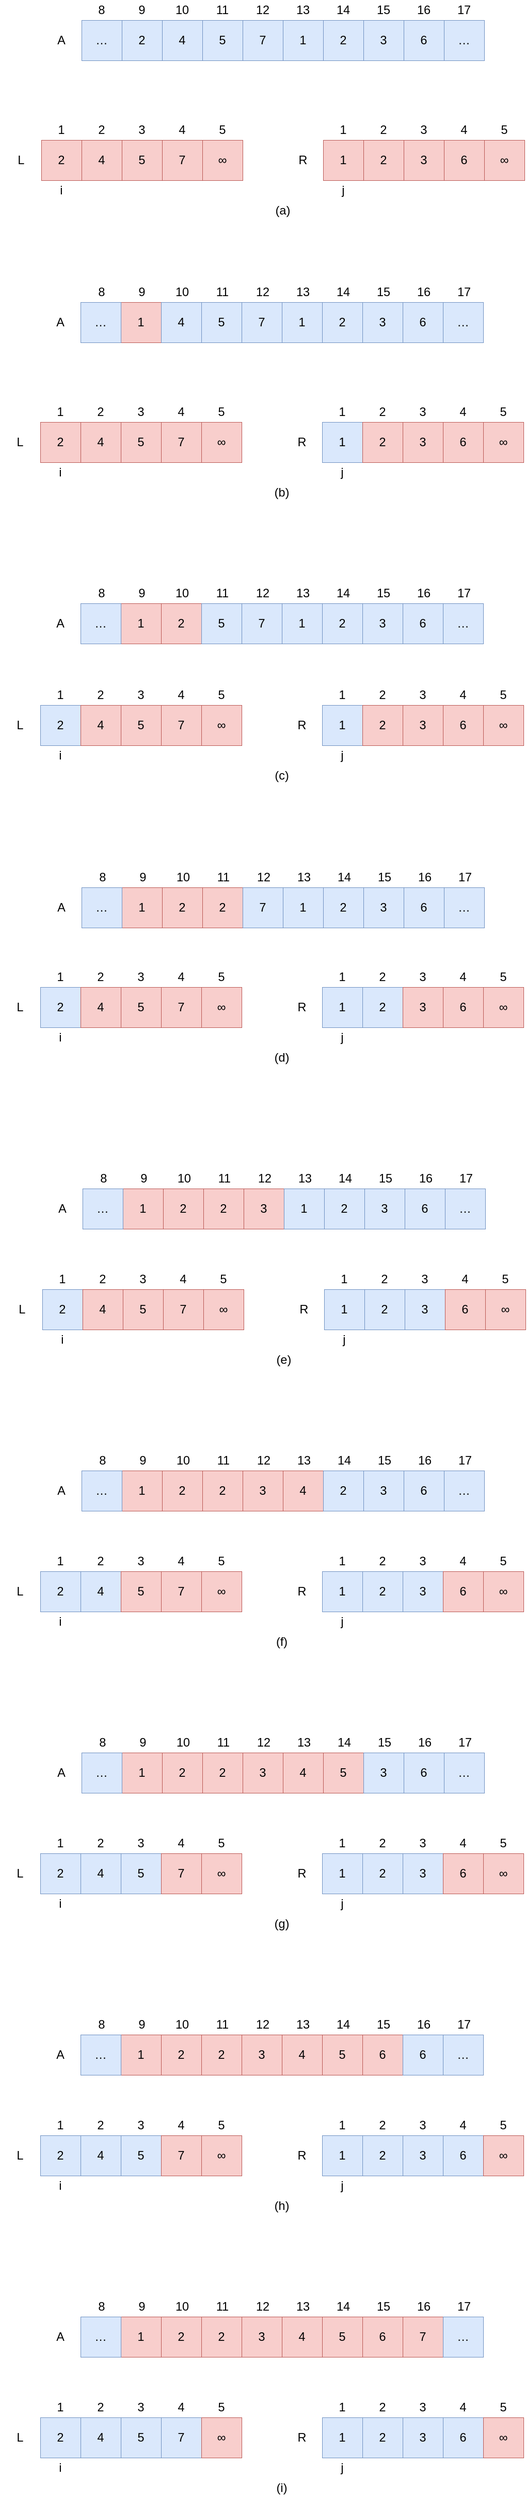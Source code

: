 <mxfile version="21.3.7" type="github">
  <diagram id="yPxyJZ8AM_hMuL3Unpa9" name="gitflow">
    <mxGraphModel dx="1226" dy="678" grid="1" gridSize="10" guides="1" tooltips="1" connect="1" arrows="1" fold="1" page="1" pageScale="1" pageWidth="850" pageHeight="1100" math="0" shadow="0">
      <root>
        <mxCell id="0" />
        <mxCell id="1" parent="0" />
        <mxCell id="0hNowcc2so53dw_iK4bf-199" value="2" style="whiteSpace=wrap;html=1;aspect=fixed;strokeWidth=0.5;fillColor=#f8cecc;strokeColor=#b85450;movable=1;resizable=1;rotatable=1;deletable=1;editable=1;locked=0;connectable=1;" parent="1" vertex="1">
          <mxGeometry x="80" y="159" width="40" height="40" as="geometry" />
        </mxCell>
        <mxCell id="0hNowcc2so53dw_iK4bf-200" value="4" style="whiteSpace=wrap;html=1;aspect=fixed;strokeWidth=0.5;fillColor=#f8cecc;strokeColor=#b85450;movable=1;resizable=1;rotatable=1;deletable=1;editable=1;locked=0;connectable=1;" parent="1" vertex="1">
          <mxGeometry x="120" y="159" width="40" height="40" as="geometry" />
        </mxCell>
        <mxCell id="0hNowcc2so53dw_iK4bf-201" value="5" style="whiteSpace=wrap;html=1;aspect=fixed;strokeWidth=0.5;fillColor=#f8cecc;strokeColor=#b85450;movable=1;resizable=1;rotatable=1;deletable=1;editable=1;locked=0;connectable=1;" parent="1" vertex="1">
          <mxGeometry x="160" y="159" width="40" height="40" as="geometry" />
        </mxCell>
        <mxCell id="0hNowcc2so53dw_iK4bf-202" value="7" style="whiteSpace=wrap;html=1;aspect=fixed;strokeWidth=0.5;fillColor=#f8cecc;strokeColor=#b85450;movable=1;resizable=1;rotatable=1;deletable=1;editable=1;locked=0;connectable=1;" parent="1" vertex="1">
          <mxGeometry x="200" y="159" width="40" height="40" as="geometry" />
        </mxCell>
        <mxCell id="0hNowcc2so53dw_iK4bf-203" value="∞" style="whiteSpace=wrap;html=1;aspect=fixed;strokeWidth=0.5;fillColor=#f8cecc;strokeColor=#b85450;movable=1;resizable=1;rotatable=1;deletable=1;editable=1;locked=0;connectable=1;" parent="1" vertex="1">
          <mxGeometry x="240" y="159" width="40" height="40" as="geometry" />
        </mxCell>
        <mxCell id="0hNowcc2so53dw_iK4bf-210" value="1" style="text;html=1;strokeColor=none;fillColor=none;align=center;verticalAlign=middle;whiteSpace=wrap;rounded=0;movable=1;resizable=1;rotatable=1;deletable=1;editable=1;locked=0;connectable=1;" parent="1" vertex="1">
          <mxGeometry x="80" y="139" width="40" height="20" as="geometry" />
        </mxCell>
        <mxCell id="0hNowcc2so53dw_iK4bf-212" value="2" style="text;html=1;strokeColor=none;fillColor=none;align=center;verticalAlign=middle;whiteSpace=wrap;rounded=0;movable=1;resizable=1;rotatable=1;deletable=1;editable=1;locked=0;connectable=1;" parent="1" vertex="1">
          <mxGeometry x="120" y="139" width="40" height="20" as="geometry" />
        </mxCell>
        <mxCell id="0hNowcc2so53dw_iK4bf-213" value="3" style="text;html=1;strokeColor=none;fillColor=none;align=center;verticalAlign=middle;whiteSpace=wrap;rounded=0;movable=1;resizable=1;rotatable=1;deletable=1;editable=1;locked=0;connectable=1;" parent="1" vertex="1">
          <mxGeometry x="160" y="139" width="40" height="20" as="geometry" />
        </mxCell>
        <mxCell id="0hNowcc2so53dw_iK4bf-214" value="4" style="text;html=1;strokeColor=none;fillColor=none;align=center;verticalAlign=middle;whiteSpace=wrap;rounded=0;movable=1;resizable=1;rotatable=1;deletable=1;editable=1;locked=0;connectable=1;" parent="1" vertex="1">
          <mxGeometry x="200" y="139" width="40" height="20" as="geometry" />
        </mxCell>
        <mxCell id="0hNowcc2so53dw_iK4bf-215" value="5" style="text;html=1;strokeColor=none;fillColor=none;align=center;verticalAlign=middle;whiteSpace=wrap;rounded=0;movable=1;resizable=1;rotatable=1;deletable=1;editable=1;locked=0;connectable=1;" parent="1" vertex="1">
          <mxGeometry x="240" y="139" width="40" height="20" as="geometry" />
        </mxCell>
        <mxCell id="0hNowcc2so53dw_iK4bf-217" value="L" style="text;html=1;strokeColor=none;fillColor=none;align=center;verticalAlign=middle;whiteSpace=wrap;rounded=0;movable=1;resizable=1;rotatable=1;deletable=1;editable=1;locked=0;connectable=1;" parent="1" vertex="1">
          <mxGeometry x="40" y="159" width="40" height="40" as="geometry" />
        </mxCell>
        <mxCell id="0hNowcc2so53dw_iK4bf-235" value="1" style="whiteSpace=wrap;html=1;aspect=fixed;strokeWidth=0.5;fillColor=#f8cecc;strokeColor=#b85450;movable=1;resizable=1;rotatable=1;deletable=1;editable=1;locked=0;connectable=1;" parent="1" vertex="1">
          <mxGeometry x="360" y="159" width="40" height="40" as="geometry" />
        </mxCell>
        <mxCell id="0hNowcc2so53dw_iK4bf-236" value="2" style="whiteSpace=wrap;html=1;aspect=fixed;strokeWidth=0.5;fillColor=#f8cecc;strokeColor=#b85450;movable=1;resizable=1;rotatable=1;deletable=1;editable=1;locked=0;connectable=1;" parent="1" vertex="1">
          <mxGeometry x="400" y="159" width="40" height="40" as="geometry" />
        </mxCell>
        <mxCell id="0hNowcc2so53dw_iK4bf-237" value="3" style="whiteSpace=wrap;html=1;aspect=fixed;strokeWidth=0.5;fillColor=#f8cecc;strokeColor=#b85450;movable=1;resizable=1;rotatable=1;deletable=1;editable=1;locked=0;connectable=1;" parent="1" vertex="1">
          <mxGeometry x="440" y="159" width="40" height="40" as="geometry" />
        </mxCell>
        <mxCell id="0hNowcc2so53dw_iK4bf-238" value="6" style="whiteSpace=wrap;html=1;aspect=fixed;strokeWidth=0.5;fillColor=#f8cecc;strokeColor=#b85450;movable=1;resizable=1;rotatable=1;deletable=1;editable=1;locked=0;connectable=1;" parent="1" vertex="1">
          <mxGeometry x="480" y="159" width="40" height="40" as="geometry" />
        </mxCell>
        <mxCell id="0hNowcc2so53dw_iK4bf-239" value="∞" style="whiteSpace=wrap;html=1;aspect=fixed;strokeWidth=0.5;fillColor=#f8cecc;strokeColor=#b85450;movable=1;resizable=1;rotatable=1;deletable=1;editable=1;locked=0;connectable=1;" parent="1" vertex="1">
          <mxGeometry x="520" y="159" width="40" height="40" as="geometry" />
        </mxCell>
        <mxCell id="0hNowcc2so53dw_iK4bf-245" value="1" style="text;html=1;strokeColor=none;fillColor=none;align=center;verticalAlign=middle;whiteSpace=wrap;rounded=0;movable=1;resizable=1;rotatable=1;deletable=1;editable=1;locked=0;connectable=1;" parent="1" vertex="1">
          <mxGeometry x="360" y="139" width="40" height="20" as="geometry" />
        </mxCell>
        <mxCell id="0hNowcc2so53dw_iK4bf-246" value="2" style="text;html=1;strokeColor=none;fillColor=none;align=center;verticalAlign=middle;whiteSpace=wrap;rounded=0;movable=1;resizable=1;rotatable=1;deletable=1;editable=1;locked=0;connectable=1;" parent="1" vertex="1">
          <mxGeometry x="400" y="139" width="40" height="20" as="geometry" />
        </mxCell>
        <mxCell id="0hNowcc2so53dw_iK4bf-247" value="3" style="text;html=1;strokeColor=none;fillColor=none;align=center;verticalAlign=middle;whiteSpace=wrap;rounded=0;movable=1;resizable=1;rotatable=1;deletable=1;editable=1;locked=0;connectable=1;" parent="1" vertex="1">
          <mxGeometry x="440" y="139" width="40" height="20" as="geometry" />
        </mxCell>
        <mxCell id="0hNowcc2so53dw_iK4bf-248" value="4" style="text;html=1;strokeColor=none;fillColor=none;align=center;verticalAlign=middle;whiteSpace=wrap;rounded=0;movable=1;resizable=1;rotatable=1;deletable=1;editable=1;locked=0;connectable=1;" parent="1" vertex="1">
          <mxGeometry x="480" y="139" width="40" height="20" as="geometry" />
        </mxCell>
        <mxCell id="0hNowcc2so53dw_iK4bf-249" value="5" style="text;html=1;strokeColor=none;fillColor=none;align=center;verticalAlign=middle;whiteSpace=wrap;rounded=0;movable=1;resizable=1;rotatable=1;deletable=1;editable=1;locked=0;connectable=1;" parent="1" vertex="1">
          <mxGeometry x="520" y="139" width="40" height="20" as="geometry" />
        </mxCell>
        <mxCell id="0hNowcc2so53dw_iK4bf-251" value="R" style="text;html=1;strokeColor=none;fillColor=none;align=center;verticalAlign=middle;whiteSpace=wrap;rounded=0;movable=1;resizable=1;rotatable=1;deletable=1;editable=1;locked=0;connectable=1;" parent="1" vertex="1">
          <mxGeometry x="320" y="159" width="40" height="40" as="geometry" />
        </mxCell>
        <mxCell id="iKyUlA0jwbk502aVOzwF-1" value="2" style="whiteSpace=wrap;html=1;aspect=fixed;strokeWidth=0.5;fillColor=#dae8fc;strokeColor=#6c8ebf;movable=1;resizable=1;rotatable=1;deletable=1;editable=1;locked=0;connectable=1;" vertex="1" parent="1">
          <mxGeometry x="160" y="40" width="40" height="40" as="geometry" />
        </mxCell>
        <mxCell id="iKyUlA0jwbk502aVOzwF-2" value="4" style="whiteSpace=wrap;html=1;aspect=fixed;strokeWidth=0.5;fillColor=#dae8fc;strokeColor=#6c8ebf;movable=1;resizable=1;rotatable=1;deletable=1;editable=1;locked=0;connectable=1;" vertex="1" parent="1">
          <mxGeometry x="200" y="40" width="40" height="40" as="geometry" />
        </mxCell>
        <mxCell id="iKyUlA0jwbk502aVOzwF-3" value="5" style="whiteSpace=wrap;html=1;aspect=fixed;strokeWidth=0.5;fillColor=#dae8fc;strokeColor=#6c8ebf;movable=1;resizable=1;rotatable=1;deletable=1;editable=1;locked=0;connectable=1;" vertex="1" parent="1">
          <mxGeometry x="240" y="40" width="40" height="40" as="geometry" />
        </mxCell>
        <mxCell id="iKyUlA0jwbk502aVOzwF-4" value="7" style="whiteSpace=wrap;html=1;aspect=fixed;strokeWidth=0.5;fillColor=#dae8fc;strokeColor=#6c8ebf;movable=1;resizable=1;rotatable=1;deletable=1;editable=1;locked=0;connectable=1;" vertex="1" parent="1">
          <mxGeometry x="280" y="40" width="40" height="40" as="geometry" />
        </mxCell>
        <mxCell id="iKyUlA0jwbk502aVOzwF-6" value="9" style="text;html=1;strokeColor=none;fillColor=none;align=center;verticalAlign=middle;whiteSpace=wrap;rounded=0;movable=1;resizable=1;rotatable=1;deletable=1;editable=1;locked=0;connectable=1;" vertex="1" parent="1">
          <mxGeometry x="160" y="20" width="40" height="20" as="geometry" />
        </mxCell>
        <mxCell id="iKyUlA0jwbk502aVOzwF-7" value="10" style="text;html=1;strokeColor=none;fillColor=none;align=center;verticalAlign=middle;whiteSpace=wrap;rounded=0;movable=1;resizable=1;rotatable=1;deletable=1;editable=1;locked=0;connectable=1;" vertex="1" parent="1">
          <mxGeometry x="200" y="20" width="40" height="20" as="geometry" />
        </mxCell>
        <mxCell id="iKyUlA0jwbk502aVOzwF-8" value="11" style="text;html=1;strokeColor=none;fillColor=none;align=center;verticalAlign=middle;whiteSpace=wrap;rounded=0;movable=1;resizable=1;rotatable=1;deletable=1;editable=1;locked=0;connectable=1;" vertex="1" parent="1">
          <mxGeometry x="240" y="20" width="40" height="20" as="geometry" />
        </mxCell>
        <mxCell id="iKyUlA0jwbk502aVOzwF-9" value="12" style="text;html=1;strokeColor=none;fillColor=none;align=center;verticalAlign=middle;whiteSpace=wrap;rounded=0;movable=1;resizable=1;rotatable=1;deletable=1;editable=1;locked=0;connectable=1;" vertex="1" parent="1">
          <mxGeometry x="280" y="20" width="40" height="20" as="geometry" />
        </mxCell>
        <mxCell id="iKyUlA0jwbk502aVOzwF-11" value="A" style="text;html=1;strokeColor=none;fillColor=none;align=center;verticalAlign=middle;whiteSpace=wrap;rounded=0;movable=1;resizable=1;rotatable=1;deletable=1;editable=1;locked=0;connectable=1;" vertex="1" parent="1">
          <mxGeometry x="80" y="40" width="40" height="40" as="geometry" />
        </mxCell>
        <mxCell id="iKyUlA0jwbk502aVOzwF-12" value="1" style="whiteSpace=wrap;html=1;aspect=fixed;strokeWidth=0.5;fillColor=#dae8fc;strokeColor=#6c8ebf;movable=1;resizable=1;rotatable=1;deletable=1;editable=1;locked=0;connectable=1;" vertex="1" parent="1">
          <mxGeometry x="320" y="40" width="40" height="40" as="geometry" />
        </mxCell>
        <mxCell id="iKyUlA0jwbk502aVOzwF-13" value="2" style="whiteSpace=wrap;html=1;aspect=fixed;strokeWidth=0.5;fillColor=#dae8fc;strokeColor=#6c8ebf;movable=1;resizable=1;rotatable=1;deletable=1;editable=1;locked=0;connectable=1;" vertex="1" parent="1">
          <mxGeometry x="360" y="40" width="40" height="40" as="geometry" />
        </mxCell>
        <mxCell id="iKyUlA0jwbk502aVOzwF-14" value="3" style="whiteSpace=wrap;html=1;aspect=fixed;strokeWidth=0.5;fillColor=#dae8fc;strokeColor=#6c8ebf;movable=1;resizable=1;rotatable=1;deletable=1;editable=1;locked=0;connectable=1;" vertex="1" parent="1">
          <mxGeometry x="400" y="40" width="40" height="40" as="geometry" />
        </mxCell>
        <mxCell id="iKyUlA0jwbk502aVOzwF-15" value="6" style="whiteSpace=wrap;html=1;aspect=fixed;strokeWidth=0.5;fillColor=#dae8fc;strokeColor=#6c8ebf;movable=1;resizable=1;rotatable=1;deletable=1;editable=1;locked=0;connectable=1;" vertex="1" parent="1">
          <mxGeometry x="440" y="40" width="40" height="40" as="geometry" />
        </mxCell>
        <mxCell id="iKyUlA0jwbk502aVOzwF-16" value="…" style="whiteSpace=wrap;html=1;aspect=fixed;strokeWidth=0.5;fillColor=#dae8fc;strokeColor=#6c8ebf;movable=1;resizable=1;rotatable=1;deletable=1;editable=1;locked=0;connectable=1;" vertex="1" parent="1">
          <mxGeometry x="480" y="40" width="40" height="40" as="geometry" />
        </mxCell>
        <mxCell id="iKyUlA0jwbk502aVOzwF-17" value="13" style="text;html=1;strokeColor=none;fillColor=none;align=center;verticalAlign=middle;whiteSpace=wrap;rounded=0;movable=1;resizable=1;rotatable=1;deletable=1;editable=1;locked=0;connectable=1;" vertex="1" parent="1">
          <mxGeometry x="320" y="20" width="40" height="20" as="geometry" />
        </mxCell>
        <mxCell id="iKyUlA0jwbk502aVOzwF-18" value="14" style="text;html=1;strokeColor=none;fillColor=none;align=center;verticalAlign=middle;whiteSpace=wrap;rounded=0;movable=1;resizable=1;rotatable=1;deletable=1;editable=1;locked=0;connectable=1;" vertex="1" parent="1">
          <mxGeometry x="360" y="20" width="40" height="20" as="geometry" />
        </mxCell>
        <mxCell id="iKyUlA0jwbk502aVOzwF-19" value="15" style="text;html=1;strokeColor=none;fillColor=none;align=center;verticalAlign=middle;whiteSpace=wrap;rounded=0;movable=1;resizable=1;rotatable=1;deletable=1;editable=1;locked=0;connectable=1;" vertex="1" parent="1">
          <mxGeometry x="400" y="20" width="40" height="20" as="geometry" />
        </mxCell>
        <mxCell id="iKyUlA0jwbk502aVOzwF-20" value="16" style="text;html=1;strokeColor=none;fillColor=none;align=center;verticalAlign=middle;whiteSpace=wrap;rounded=0;movable=1;resizable=1;rotatable=1;deletable=1;editable=1;locked=0;connectable=1;" vertex="1" parent="1">
          <mxGeometry x="440" y="20" width="40" height="20" as="geometry" />
        </mxCell>
        <mxCell id="iKyUlA0jwbk502aVOzwF-21" value="17" style="text;html=1;strokeColor=none;fillColor=none;align=center;verticalAlign=middle;whiteSpace=wrap;rounded=0;movable=1;resizable=1;rotatable=1;deletable=1;editable=1;locked=0;connectable=1;" vertex="1" parent="1">
          <mxGeometry x="480" y="20" width="40" height="20" as="geometry" />
        </mxCell>
        <mxCell id="iKyUlA0jwbk502aVOzwF-23" value="…" style="whiteSpace=wrap;html=1;aspect=fixed;strokeWidth=0.5;fillColor=#dae8fc;strokeColor=#6c8ebf;movable=1;resizable=1;rotatable=1;deletable=1;editable=1;locked=0;connectable=1;" vertex="1" parent="1">
          <mxGeometry x="120" y="40" width="40" height="40" as="geometry" />
        </mxCell>
        <mxCell id="iKyUlA0jwbk502aVOzwF-24" value="8" style="text;html=1;strokeColor=none;fillColor=none;align=center;verticalAlign=middle;whiteSpace=wrap;rounded=0;movable=1;resizable=1;rotatable=1;deletable=1;editable=1;locked=0;connectable=1;" vertex="1" parent="1">
          <mxGeometry x="120" y="20" width="40" height="20" as="geometry" />
        </mxCell>
        <mxCell id="iKyUlA0jwbk502aVOzwF-25" value="i" style="text;html=1;strokeColor=none;fillColor=none;align=center;verticalAlign=middle;whiteSpace=wrap;rounded=0;movable=1;resizable=1;rotatable=1;deletable=1;editable=1;locked=0;connectable=1;" vertex="1" parent="1">
          <mxGeometry x="80" y="199" width="40" height="20" as="geometry" />
        </mxCell>
        <mxCell id="iKyUlA0jwbk502aVOzwF-26" value="j" style="text;html=1;strokeColor=none;fillColor=none;align=center;verticalAlign=middle;whiteSpace=wrap;rounded=0;movable=1;resizable=1;rotatable=1;deletable=1;editable=1;locked=0;connectable=1;" vertex="1" parent="1">
          <mxGeometry x="360" y="199" width="40" height="20" as="geometry" />
        </mxCell>
        <mxCell id="iKyUlA0jwbk502aVOzwF-27" value="(a)" style="text;html=1;strokeColor=none;fillColor=none;align=center;verticalAlign=middle;whiteSpace=wrap;rounded=0;movable=1;resizable=1;rotatable=1;deletable=1;editable=1;locked=0;connectable=1;" vertex="1" parent="1">
          <mxGeometry x="300" y="219" width="40" height="20" as="geometry" />
        </mxCell>
        <mxCell id="iKyUlA0jwbk502aVOzwF-28" value="2" style="whiteSpace=wrap;html=1;aspect=fixed;strokeWidth=0.5;fillColor=#f8cecc;strokeColor=#b85450;movable=1;resizable=1;rotatable=1;deletable=1;editable=1;locked=0;connectable=1;" vertex="1" parent="1">
          <mxGeometry x="79" y="439" width="40" height="40" as="geometry" />
        </mxCell>
        <mxCell id="iKyUlA0jwbk502aVOzwF-29" value="4" style="whiteSpace=wrap;html=1;aspect=fixed;strokeWidth=0.5;fillColor=#f8cecc;strokeColor=#b85450;movable=1;resizable=1;rotatable=1;deletable=1;editable=1;locked=0;connectable=1;" vertex="1" parent="1">
          <mxGeometry x="119" y="439" width="40" height="40" as="geometry" />
        </mxCell>
        <mxCell id="iKyUlA0jwbk502aVOzwF-30" value="5" style="whiteSpace=wrap;html=1;aspect=fixed;strokeWidth=0.5;fillColor=#f8cecc;strokeColor=#b85450;movable=1;resizable=1;rotatable=1;deletable=1;editable=1;locked=0;connectable=1;" vertex="1" parent="1">
          <mxGeometry x="159" y="439" width="40" height="40" as="geometry" />
        </mxCell>
        <mxCell id="iKyUlA0jwbk502aVOzwF-31" value="7" style="whiteSpace=wrap;html=1;aspect=fixed;strokeWidth=0.5;fillColor=#f8cecc;strokeColor=#b85450;movable=1;resizable=1;rotatable=1;deletable=1;editable=1;locked=0;connectable=1;" vertex="1" parent="1">
          <mxGeometry x="199" y="439" width="40" height="40" as="geometry" />
        </mxCell>
        <mxCell id="iKyUlA0jwbk502aVOzwF-32" value="∞" style="whiteSpace=wrap;html=1;aspect=fixed;strokeWidth=0.5;fillColor=#f8cecc;strokeColor=#b85450;movable=1;resizable=1;rotatable=1;deletable=1;editable=1;locked=0;connectable=1;" vertex="1" parent="1">
          <mxGeometry x="239" y="439" width="40" height="40" as="geometry" />
        </mxCell>
        <mxCell id="iKyUlA0jwbk502aVOzwF-33" value="1" style="text;html=1;strokeColor=none;fillColor=none;align=center;verticalAlign=middle;whiteSpace=wrap;rounded=0;movable=1;resizable=1;rotatable=1;deletable=1;editable=1;locked=0;connectable=1;" vertex="1" parent="1">
          <mxGeometry x="79" y="419" width="40" height="20" as="geometry" />
        </mxCell>
        <mxCell id="iKyUlA0jwbk502aVOzwF-34" value="2" style="text;html=1;strokeColor=none;fillColor=none;align=center;verticalAlign=middle;whiteSpace=wrap;rounded=0;movable=1;resizable=1;rotatable=1;deletable=1;editable=1;locked=0;connectable=1;" vertex="1" parent="1">
          <mxGeometry x="119" y="419" width="40" height="20" as="geometry" />
        </mxCell>
        <mxCell id="iKyUlA0jwbk502aVOzwF-35" value="3" style="text;html=1;strokeColor=none;fillColor=none;align=center;verticalAlign=middle;whiteSpace=wrap;rounded=0;movable=1;resizable=1;rotatable=1;deletable=1;editable=1;locked=0;connectable=1;" vertex="1" parent="1">
          <mxGeometry x="159" y="419" width="40" height="20" as="geometry" />
        </mxCell>
        <mxCell id="iKyUlA0jwbk502aVOzwF-36" value="4" style="text;html=1;strokeColor=none;fillColor=none;align=center;verticalAlign=middle;whiteSpace=wrap;rounded=0;movable=1;resizable=1;rotatable=1;deletable=1;editable=1;locked=0;connectable=1;" vertex="1" parent="1">
          <mxGeometry x="199" y="419" width="40" height="20" as="geometry" />
        </mxCell>
        <mxCell id="iKyUlA0jwbk502aVOzwF-37" value="5" style="text;html=1;strokeColor=none;fillColor=none;align=center;verticalAlign=middle;whiteSpace=wrap;rounded=0;movable=1;resizable=1;rotatable=1;deletable=1;editable=1;locked=0;connectable=1;" vertex="1" parent="1">
          <mxGeometry x="239" y="419" width="40" height="20" as="geometry" />
        </mxCell>
        <mxCell id="iKyUlA0jwbk502aVOzwF-38" value="L" style="text;html=1;strokeColor=none;fillColor=none;align=center;verticalAlign=middle;whiteSpace=wrap;rounded=0;movable=1;resizable=1;rotatable=1;deletable=1;editable=1;locked=0;connectable=1;" vertex="1" parent="1">
          <mxGeometry x="39" y="439" width="40" height="40" as="geometry" />
        </mxCell>
        <mxCell id="iKyUlA0jwbk502aVOzwF-39" value="1" style="whiteSpace=wrap;html=1;aspect=fixed;strokeWidth=0.5;fillColor=#dae8fc;strokeColor=#6c8ebf;movable=1;resizable=1;rotatable=1;deletable=1;editable=1;locked=0;connectable=1;" vertex="1" parent="1">
          <mxGeometry x="359" y="439" width="40" height="40" as="geometry" />
        </mxCell>
        <mxCell id="iKyUlA0jwbk502aVOzwF-40" value="2" style="whiteSpace=wrap;html=1;aspect=fixed;strokeWidth=0.5;fillColor=#f8cecc;strokeColor=#b85450;movable=1;resizable=1;rotatable=1;deletable=1;editable=1;locked=0;connectable=1;" vertex="1" parent="1">
          <mxGeometry x="399" y="439" width="40" height="40" as="geometry" />
        </mxCell>
        <mxCell id="iKyUlA0jwbk502aVOzwF-41" value="3" style="whiteSpace=wrap;html=1;aspect=fixed;strokeWidth=0.5;fillColor=#f8cecc;strokeColor=#b85450;movable=1;resizable=1;rotatable=1;deletable=1;editable=1;locked=0;connectable=1;" vertex="1" parent="1">
          <mxGeometry x="439" y="439" width="40" height="40" as="geometry" />
        </mxCell>
        <mxCell id="iKyUlA0jwbk502aVOzwF-42" value="6" style="whiteSpace=wrap;html=1;aspect=fixed;strokeWidth=0.5;fillColor=#f8cecc;strokeColor=#b85450;movable=1;resizable=1;rotatable=1;deletable=1;editable=1;locked=0;connectable=1;" vertex="1" parent="1">
          <mxGeometry x="479" y="439" width="40" height="40" as="geometry" />
        </mxCell>
        <mxCell id="iKyUlA0jwbk502aVOzwF-43" value="∞" style="whiteSpace=wrap;html=1;aspect=fixed;strokeWidth=0.5;fillColor=#f8cecc;strokeColor=#b85450;movable=1;resizable=1;rotatable=1;deletable=1;editable=1;locked=0;connectable=1;" vertex="1" parent="1">
          <mxGeometry x="519" y="439" width="40" height="40" as="geometry" />
        </mxCell>
        <mxCell id="iKyUlA0jwbk502aVOzwF-44" value="1" style="text;html=1;strokeColor=none;fillColor=none;align=center;verticalAlign=middle;whiteSpace=wrap;rounded=0;movable=1;resizable=1;rotatable=1;deletable=1;editable=1;locked=0;connectable=1;" vertex="1" parent="1">
          <mxGeometry x="359" y="419" width="40" height="20" as="geometry" />
        </mxCell>
        <mxCell id="iKyUlA0jwbk502aVOzwF-45" value="2" style="text;html=1;strokeColor=none;fillColor=none;align=center;verticalAlign=middle;whiteSpace=wrap;rounded=0;movable=1;resizable=1;rotatable=1;deletable=1;editable=1;locked=0;connectable=1;" vertex="1" parent="1">
          <mxGeometry x="399" y="419" width="40" height="20" as="geometry" />
        </mxCell>
        <mxCell id="iKyUlA0jwbk502aVOzwF-46" value="3" style="text;html=1;strokeColor=none;fillColor=none;align=center;verticalAlign=middle;whiteSpace=wrap;rounded=0;movable=1;resizable=1;rotatable=1;deletable=1;editable=1;locked=0;connectable=1;" vertex="1" parent="1">
          <mxGeometry x="439" y="419" width="40" height="20" as="geometry" />
        </mxCell>
        <mxCell id="iKyUlA0jwbk502aVOzwF-47" value="4" style="text;html=1;strokeColor=none;fillColor=none;align=center;verticalAlign=middle;whiteSpace=wrap;rounded=0;movable=1;resizable=1;rotatable=1;deletable=1;editable=1;locked=0;connectable=1;" vertex="1" parent="1">
          <mxGeometry x="479" y="419" width="40" height="20" as="geometry" />
        </mxCell>
        <mxCell id="iKyUlA0jwbk502aVOzwF-48" value="5" style="text;html=1;strokeColor=none;fillColor=none;align=center;verticalAlign=middle;whiteSpace=wrap;rounded=0;movable=1;resizable=1;rotatable=1;deletable=1;editable=1;locked=0;connectable=1;" vertex="1" parent="1">
          <mxGeometry x="519" y="419" width="40" height="20" as="geometry" />
        </mxCell>
        <mxCell id="iKyUlA0jwbk502aVOzwF-49" value="R" style="text;html=1;strokeColor=none;fillColor=none;align=center;verticalAlign=middle;whiteSpace=wrap;rounded=0;movable=1;resizable=1;rotatable=1;deletable=1;editable=1;locked=0;connectable=1;" vertex="1" parent="1">
          <mxGeometry x="319" y="439" width="40" height="40" as="geometry" />
        </mxCell>
        <mxCell id="iKyUlA0jwbk502aVOzwF-50" value="1" style="whiteSpace=wrap;html=1;aspect=fixed;strokeWidth=0.5;fillColor=#f8cecc;strokeColor=#b85450;movable=1;resizable=1;rotatable=1;deletable=1;editable=1;locked=0;connectable=1;" vertex="1" parent="1">
          <mxGeometry x="159" y="320" width="40" height="40" as="geometry" />
        </mxCell>
        <mxCell id="iKyUlA0jwbk502aVOzwF-51" value="4" style="whiteSpace=wrap;html=1;aspect=fixed;strokeWidth=0.5;fillColor=#dae8fc;strokeColor=#6c8ebf;movable=1;resizable=1;rotatable=1;deletable=1;editable=1;locked=0;connectable=1;" vertex="1" parent="1">
          <mxGeometry x="199" y="320" width="40" height="40" as="geometry" />
        </mxCell>
        <mxCell id="iKyUlA0jwbk502aVOzwF-52" value="5" style="whiteSpace=wrap;html=1;aspect=fixed;strokeWidth=0.5;fillColor=#dae8fc;strokeColor=#6c8ebf;movable=1;resizable=1;rotatable=1;deletable=1;editable=1;locked=0;connectable=1;" vertex="1" parent="1">
          <mxGeometry x="239" y="320" width="40" height="40" as="geometry" />
        </mxCell>
        <mxCell id="iKyUlA0jwbk502aVOzwF-53" value="7" style="whiteSpace=wrap;html=1;aspect=fixed;strokeWidth=0.5;fillColor=#dae8fc;strokeColor=#6c8ebf;movable=1;resizable=1;rotatable=1;deletable=1;editable=1;locked=0;connectable=1;" vertex="1" parent="1">
          <mxGeometry x="279" y="320" width="40" height="40" as="geometry" />
        </mxCell>
        <mxCell id="iKyUlA0jwbk502aVOzwF-54" value="9" style="text;html=1;strokeColor=none;fillColor=none;align=center;verticalAlign=middle;whiteSpace=wrap;rounded=0;movable=1;resizable=1;rotatable=1;deletable=1;editable=1;locked=0;connectable=1;" vertex="1" parent="1">
          <mxGeometry x="160" y="300" width="40" height="20" as="geometry" />
        </mxCell>
        <mxCell id="iKyUlA0jwbk502aVOzwF-55" value="10" style="text;html=1;strokeColor=none;fillColor=none;align=center;verticalAlign=middle;whiteSpace=wrap;rounded=0;movable=1;resizable=1;rotatable=1;deletable=1;editable=1;locked=0;connectable=1;" vertex="1" parent="1">
          <mxGeometry x="200" y="300" width="40" height="20" as="geometry" />
        </mxCell>
        <mxCell id="iKyUlA0jwbk502aVOzwF-56" value="11" style="text;html=1;strokeColor=none;fillColor=none;align=center;verticalAlign=middle;whiteSpace=wrap;rounded=0;movable=1;resizable=1;rotatable=1;deletable=1;editable=1;locked=0;connectable=1;" vertex="1" parent="1">
          <mxGeometry x="240" y="300" width="40" height="20" as="geometry" />
        </mxCell>
        <mxCell id="iKyUlA0jwbk502aVOzwF-57" value="12" style="text;html=1;strokeColor=none;fillColor=none;align=center;verticalAlign=middle;whiteSpace=wrap;rounded=0;movable=1;resizable=1;rotatable=1;deletable=1;editable=1;locked=0;connectable=1;" vertex="1" parent="1">
          <mxGeometry x="280" y="300" width="40" height="20" as="geometry" />
        </mxCell>
        <mxCell id="iKyUlA0jwbk502aVOzwF-58" value="A" style="text;html=1;strokeColor=none;fillColor=none;align=center;verticalAlign=middle;whiteSpace=wrap;rounded=0;movable=1;resizable=1;rotatable=1;deletable=1;editable=1;locked=0;connectable=1;" vertex="1" parent="1">
          <mxGeometry x="79" y="320" width="40" height="40" as="geometry" />
        </mxCell>
        <mxCell id="iKyUlA0jwbk502aVOzwF-59" value="1" style="whiteSpace=wrap;html=1;aspect=fixed;strokeWidth=0.5;fillColor=#dae8fc;strokeColor=#6c8ebf;movable=1;resizable=1;rotatable=1;deletable=1;editable=1;locked=0;connectable=1;" vertex="1" parent="1">
          <mxGeometry x="319" y="320" width="40" height="40" as="geometry" />
        </mxCell>
        <mxCell id="iKyUlA0jwbk502aVOzwF-60" value="2" style="whiteSpace=wrap;html=1;aspect=fixed;strokeWidth=0.5;fillColor=#dae8fc;strokeColor=#6c8ebf;movable=1;resizable=1;rotatable=1;deletable=1;editable=1;locked=0;connectable=1;" vertex="1" parent="1">
          <mxGeometry x="359" y="320" width="40" height="40" as="geometry" />
        </mxCell>
        <mxCell id="iKyUlA0jwbk502aVOzwF-61" value="3" style="whiteSpace=wrap;html=1;aspect=fixed;strokeWidth=0.5;fillColor=#dae8fc;strokeColor=#6c8ebf;movable=1;resizable=1;rotatable=1;deletable=1;editable=1;locked=0;connectable=1;" vertex="1" parent="1">
          <mxGeometry x="399" y="320" width="40" height="40" as="geometry" />
        </mxCell>
        <mxCell id="iKyUlA0jwbk502aVOzwF-62" value="6" style="whiteSpace=wrap;html=1;aspect=fixed;strokeWidth=0.5;fillColor=#dae8fc;strokeColor=#6c8ebf;movable=1;resizable=1;rotatable=1;deletable=1;editable=1;locked=0;connectable=1;" vertex="1" parent="1">
          <mxGeometry x="439" y="320" width="40" height="40" as="geometry" />
        </mxCell>
        <mxCell id="iKyUlA0jwbk502aVOzwF-63" value="…" style="whiteSpace=wrap;html=1;aspect=fixed;strokeWidth=0.5;fillColor=#dae8fc;strokeColor=#6c8ebf;movable=1;resizable=1;rotatable=1;deletable=1;editable=1;locked=0;connectable=1;" vertex="1" parent="1">
          <mxGeometry x="479" y="320" width="40" height="40" as="geometry" />
        </mxCell>
        <mxCell id="iKyUlA0jwbk502aVOzwF-64" value="13" style="text;html=1;strokeColor=none;fillColor=none;align=center;verticalAlign=middle;whiteSpace=wrap;rounded=0;movable=1;resizable=1;rotatable=1;deletable=1;editable=1;locked=0;connectable=1;" vertex="1" parent="1">
          <mxGeometry x="320" y="300" width="40" height="20" as="geometry" />
        </mxCell>
        <mxCell id="iKyUlA0jwbk502aVOzwF-65" value="14" style="text;html=1;strokeColor=none;fillColor=none;align=center;verticalAlign=middle;whiteSpace=wrap;rounded=0;movable=1;resizable=1;rotatable=1;deletable=1;editable=1;locked=0;connectable=1;" vertex="1" parent="1">
          <mxGeometry x="360" y="300" width="40" height="20" as="geometry" />
        </mxCell>
        <mxCell id="iKyUlA0jwbk502aVOzwF-66" value="15" style="text;html=1;strokeColor=none;fillColor=none;align=center;verticalAlign=middle;whiteSpace=wrap;rounded=0;movable=1;resizable=1;rotatable=1;deletable=1;editable=1;locked=0;connectable=1;" vertex="1" parent="1">
          <mxGeometry x="400" y="300" width="40" height="20" as="geometry" />
        </mxCell>
        <mxCell id="iKyUlA0jwbk502aVOzwF-67" value="16" style="text;html=1;strokeColor=none;fillColor=none;align=center;verticalAlign=middle;whiteSpace=wrap;rounded=0;movable=1;resizable=1;rotatable=1;deletable=1;editable=1;locked=0;connectable=1;" vertex="1" parent="1">
          <mxGeometry x="440" y="300" width="40" height="20" as="geometry" />
        </mxCell>
        <mxCell id="iKyUlA0jwbk502aVOzwF-68" value="17" style="text;html=1;strokeColor=none;fillColor=none;align=center;verticalAlign=middle;whiteSpace=wrap;rounded=0;movable=1;resizable=1;rotatable=1;deletable=1;editable=1;locked=0;connectable=1;" vertex="1" parent="1">
          <mxGeometry x="480" y="300" width="40" height="20" as="geometry" />
        </mxCell>
        <mxCell id="iKyUlA0jwbk502aVOzwF-69" value="…" style="whiteSpace=wrap;html=1;aspect=fixed;strokeWidth=0.5;fillColor=#dae8fc;strokeColor=#6c8ebf;movable=1;resizable=1;rotatable=1;deletable=1;editable=1;locked=0;connectable=1;" vertex="1" parent="1">
          <mxGeometry x="119" y="320" width="40" height="40" as="geometry" />
        </mxCell>
        <mxCell id="iKyUlA0jwbk502aVOzwF-70" value="8" style="text;html=1;strokeColor=none;fillColor=none;align=center;verticalAlign=middle;whiteSpace=wrap;rounded=0;movable=1;resizable=1;rotatable=1;deletable=1;editable=1;locked=0;connectable=1;" vertex="1" parent="1">
          <mxGeometry x="120" y="300" width="40" height="20" as="geometry" />
        </mxCell>
        <mxCell id="iKyUlA0jwbk502aVOzwF-71" value="i" style="text;html=1;strokeColor=none;fillColor=none;align=center;verticalAlign=middle;whiteSpace=wrap;rounded=0;movable=1;resizable=1;rotatable=1;deletable=1;editable=1;locked=0;connectable=1;" vertex="1" parent="1">
          <mxGeometry x="79" y="479" width="40" height="20" as="geometry" />
        </mxCell>
        <mxCell id="iKyUlA0jwbk502aVOzwF-72" value="j" style="text;html=1;strokeColor=none;fillColor=none;align=center;verticalAlign=middle;whiteSpace=wrap;rounded=0;movable=1;resizable=1;rotatable=1;deletable=1;editable=1;locked=0;connectable=1;" vertex="1" parent="1">
          <mxGeometry x="359" y="479" width="40" height="20" as="geometry" />
        </mxCell>
        <mxCell id="iKyUlA0jwbk502aVOzwF-73" value="(b)" style="text;html=1;strokeColor=none;fillColor=none;align=center;verticalAlign=middle;whiteSpace=wrap;rounded=0;movable=1;resizable=1;rotatable=1;deletable=1;editable=1;locked=0;connectable=1;" vertex="1" parent="1">
          <mxGeometry x="299" y="499" width="40" height="20" as="geometry" />
        </mxCell>
        <mxCell id="iKyUlA0jwbk502aVOzwF-166" value="2" style="whiteSpace=wrap;html=1;aspect=fixed;strokeWidth=0.5;fillColor=#dae8fc;strokeColor=#6c8ebf;movable=1;resizable=1;rotatable=1;deletable=1;editable=1;locked=0;connectable=1;" vertex="1" parent="1">
          <mxGeometry x="79" y="720" width="40" height="40" as="geometry" />
        </mxCell>
        <mxCell id="iKyUlA0jwbk502aVOzwF-167" value="4" style="whiteSpace=wrap;html=1;aspect=fixed;strokeWidth=0.5;fillColor=#f8cecc;strokeColor=#b85450;movable=1;resizable=1;rotatable=1;deletable=1;editable=1;locked=0;connectable=1;" vertex="1" parent="1">
          <mxGeometry x="119" y="720" width="40" height="40" as="geometry" />
        </mxCell>
        <mxCell id="iKyUlA0jwbk502aVOzwF-168" value="5" style="whiteSpace=wrap;html=1;aspect=fixed;strokeWidth=0.5;fillColor=#f8cecc;strokeColor=#b85450;movable=1;resizable=1;rotatable=1;deletable=1;editable=1;locked=0;connectable=1;" vertex="1" parent="1">
          <mxGeometry x="159" y="720" width="40" height="40" as="geometry" />
        </mxCell>
        <mxCell id="iKyUlA0jwbk502aVOzwF-169" value="7" style="whiteSpace=wrap;html=1;aspect=fixed;strokeWidth=0.5;fillColor=#f8cecc;strokeColor=#b85450;movable=1;resizable=1;rotatable=1;deletable=1;editable=1;locked=0;connectable=1;" vertex="1" parent="1">
          <mxGeometry x="199" y="720" width="40" height="40" as="geometry" />
        </mxCell>
        <mxCell id="iKyUlA0jwbk502aVOzwF-170" value="∞" style="whiteSpace=wrap;html=1;aspect=fixed;strokeWidth=0.5;fillColor=#f8cecc;strokeColor=#b85450;movable=1;resizable=1;rotatable=1;deletable=1;editable=1;locked=0;connectable=1;" vertex="1" parent="1">
          <mxGeometry x="239" y="720" width="40" height="40" as="geometry" />
        </mxCell>
        <mxCell id="iKyUlA0jwbk502aVOzwF-171" value="1" style="text;html=1;strokeColor=none;fillColor=none;align=center;verticalAlign=middle;whiteSpace=wrap;rounded=0;movable=1;resizable=1;rotatable=1;deletable=1;editable=1;locked=0;connectable=1;" vertex="1" parent="1">
          <mxGeometry x="79" y="700" width="40" height="20" as="geometry" />
        </mxCell>
        <mxCell id="iKyUlA0jwbk502aVOzwF-172" value="2" style="text;html=1;strokeColor=none;fillColor=none;align=center;verticalAlign=middle;whiteSpace=wrap;rounded=0;movable=1;resizable=1;rotatable=1;deletable=1;editable=1;locked=0;connectable=1;" vertex="1" parent="1">
          <mxGeometry x="119" y="700" width="40" height="20" as="geometry" />
        </mxCell>
        <mxCell id="iKyUlA0jwbk502aVOzwF-173" value="3" style="text;html=1;strokeColor=none;fillColor=none;align=center;verticalAlign=middle;whiteSpace=wrap;rounded=0;movable=1;resizable=1;rotatable=1;deletable=1;editable=1;locked=0;connectable=1;" vertex="1" parent="1">
          <mxGeometry x="159" y="700" width="40" height="20" as="geometry" />
        </mxCell>
        <mxCell id="iKyUlA0jwbk502aVOzwF-174" value="4" style="text;html=1;strokeColor=none;fillColor=none;align=center;verticalAlign=middle;whiteSpace=wrap;rounded=0;movable=1;resizable=1;rotatable=1;deletable=1;editable=1;locked=0;connectable=1;" vertex="1" parent="1">
          <mxGeometry x="199" y="700" width="40" height="20" as="geometry" />
        </mxCell>
        <mxCell id="iKyUlA0jwbk502aVOzwF-175" value="5" style="text;html=1;strokeColor=none;fillColor=none;align=center;verticalAlign=middle;whiteSpace=wrap;rounded=0;movable=1;resizable=1;rotatable=1;deletable=1;editable=1;locked=0;connectable=1;" vertex="1" parent="1">
          <mxGeometry x="239" y="700" width="40" height="20" as="geometry" />
        </mxCell>
        <mxCell id="iKyUlA0jwbk502aVOzwF-176" value="L" style="text;html=1;strokeColor=none;fillColor=none;align=center;verticalAlign=middle;whiteSpace=wrap;rounded=0;movable=1;resizable=1;rotatable=1;deletable=1;editable=1;locked=0;connectable=1;" vertex="1" parent="1">
          <mxGeometry x="39" y="720" width="40" height="40" as="geometry" />
        </mxCell>
        <mxCell id="iKyUlA0jwbk502aVOzwF-177" value="1" style="whiteSpace=wrap;html=1;aspect=fixed;strokeWidth=0.5;fillColor=#dae8fc;strokeColor=#6c8ebf;movable=1;resizable=1;rotatable=1;deletable=1;editable=1;locked=0;connectable=1;" vertex="1" parent="1">
          <mxGeometry x="359" y="720" width="40" height="40" as="geometry" />
        </mxCell>
        <mxCell id="iKyUlA0jwbk502aVOzwF-178" value="2" style="whiteSpace=wrap;html=1;aspect=fixed;strokeWidth=0.5;fillColor=#f8cecc;strokeColor=#b85450;movable=1;resizable=1;rotatable=1;deletable=1;editable=1;locked=0;connectable=1;" vertex="1" parent="1">
          <mxGeometry x="399" y="720" width="40" height="40" as="geometry" />
        </mxCell>
        <mxCell id="iKyUlA0jwbk502aVOzwF-179" value="3" style="whiteSpace=wrap;html=1;aspect=fixed;strokeWidth=0.5;fillColor=#f8cecc;strokeColor=#b85450;movable=1;resizable=1;rotatable=1;deletable=1;editable=1;locked=0;connectable=1;" vertex="1" parent="1">
          <mxGeometry x="439" y="720" width="40" height="40" as="geometry" />
        </mxCell>
        <mxCell id="iKyUlA0jwbk502aVOzwF-180" value="6" style="whiteSpace=wrap;html=1;aspect=fixed;strokeWidth=0.5;fillColor=#f8cecc;strokeColor=#b85450;movable=1;resizable=1;rotatable=1;deletable=1;editable=1;locked=0;connectable=1;" vertex="1" parent="1">
          <mxGeometry x="479" y="720" width="40" height="40" as="geometry" />
        </mxCell>
        <mxCell id="iKyUlA0jwbk502aVOzwF-181" value="∞" style="whiteSpace=wrap;html=1;aspect=fixed;strokeWidth=0.5;fillColor=#f8cecc;strokeColor=#b85450;movable=1;resizable=1;rotatable=1;deletable=1;editable=1;locked=0;connectable=1;" vertex="1" parent="1">
          <mxGeometry x="519" y="720" width="40" height="40" as="geometry" />
        </mxCell>
        <mxCell id="iKyUlA0jwbk502aVOzwF-182" value="1" style="text;html=1;strokeColor=none;fillColor=none;align=center;verticalAlign=middle;whiteSpace=wrap;rounded=0;movable=1;resizable=1;rotatable=1;deletable=1;editable=1;locked=0;connectable=1;" vertex="1" parent="1">
          <mxGeometry x="359" y="700" width="40" height="20" as="geometry" />
        </mxCell>
        <mxCell id="iKyUlA0jwbk502aVOzwF-183" value="2" style="text;html=1;strokeColor=none;fillColor=none;align=center;verticalAlign=middle;whiteSpace=wrap;rounded=0;movable=1;resizable=1;rotatable=1;deletable=1;editable=1;locked=0;connectable=1;" vertex="1" parent="1">
          <mxGeometry x="399" y="700" width="40" height="20" as="geometry" />
        </mxCell>
        <mxCell id="iKyUlA0jwbk502aVOzwF-184" value="3" style="text;html=1;strokeColor=none;fillColor=none;align=center;verticalAlign=middle;whiteSpace=wrap;rounded=0;movable=1;resizable=1;rotatable=1;deletable=1;editable=1;locked=0;connectable=1;" vertex="1" parent="1">
          <mxGeometry x="439" y="700" width="40" height="20" as="geometry" />
        </mxCell>
        <mxCell id="iKyUlA0jwbk502aVOzwF-185" value="4" style="text;html=1;strokeColor=none;fillColor=none;align=center;verticalAlign=middle;whiteSpace=wrap;rounded=0;movable=1;resizable=1;rotatable=1;deletable=1;editable=1;locked=0;connectable=1;" vertex="1" parent="1">
          <mxGeometry x="479" y="700" width="40" height="20" as="geometry" />
        </mxCell>
        <mxCell id="iKyUlA0jwbk502aVOzwF-186" value="5" style="text;html=1;strokeColor=none;fillColor=none;align=center;verticalAlign=middle;whiteSpace=wrap;rounded=0;movable=1;resizable=1;rotatable=1;deletable=1;editable=1;locked=0;connectable=1;" vertex="1" parent="1">
          <mxGeometry x="519" y="700" width="40" height="20" as="geometry" />
        </mxCell>
        <mxCell id="iKyUlA0jwbk502aVOzwF-187" value="R" style="text;html=1;strokeColor=none;fillColor=none;align=center;verticalAlign=middle;whiteSpace=wrap;rounded=0;movable=1;resizable=1;rotatable=1;deletable=1;editable=1;locked=0;connectable=1;" vertex="1" parent="1">
          <mxGeometry x="319" y="720" width="40" height="40" as="geometry" />
        </mxCell>
        <mxCell id="iKyUlA0jwbk502aVOzwF-188" value="1" style="whiteSpace=wrap;html=1;aspect=fixed;strokeWidth=0.5;fillColor=#f8cecc;strokeColor=#b85450;movable=1;resizable=1;rotatable=1;deletable=1;editable=1;locked=0;connectable=1;" vertex="1" parent="1">
          <mxGeometry x="159" y="619" width="40" height="40" as="geometry" />
        </mxCell>
        <mxCell id="iKyUlA0jwbk502aVOzwF-189" value="2" style="whiteSpace=wrap;html=1;aspect=fixed;strokeWidth=0.5;fillColor=#f8cecc;strokeColor=#b85450;movable=1;resizable=1;rotatable=1;deletable=1;editable=1;locked=0;connectable=1;" vertex="1" parent="1">
          <mxGeometry x="199" y="619" width="40" height="40" as="geometry" />
        </mxCell>
        <mxCell id="iKyUlA0jwbk502aVOzwF-190" value="5" style="whiteSpace=wrap;html=1;aspect=fixed;strokeWidth=0.5;fillColor=#dae8fc;strokeColor=#6c8ebf;movable=1;resizable=1;rotatable=1;deletable=1;editable=1;locked=0;connectable=1;" vertex="1" parent="1">
          <mxGeometry x="239" y="619" width="40" height="40" as="geometry" />
        </mxCell>
        <mxCell id="iKyUlA0jwbk502aVOzwF-191" value="7" style="whiteSpace=wrap;html=1;aspect=fixed;strokeWidth=0.5;fillColor=#dae8fc;strokeColor=#6c8ebf;movable=1;resizable=1;rotatable=1;deletable=1;editable=1;locked=0;connectable=1;" vertex="1" parent="1">
          <mxGeometry x="279" y="619" width="40" height="40" as="geometry" />
        </mxCell>
        <mxCell id="iKyUlA0jwbk502aVOzwF-192" value="9" style="text;html=1;strokeColor=none;fillColor=none;align=center;verticalAlign=middle;whiteSpace=wrap;rounded=0;movable=1;resizable=1;rotatable=1;deletable=1;editable=1;locked=0;connectable=1;" vertex="1" parent="1">
          <mxGeometry x="160" y="599" width="40" height="20" as="geometry" />
        </mxCell>
        <mxCell id="iKyUlA0jwbk502aVOzwF-193" value="10" style="text;html=1;strokeColor=none;fillColor=none;align=center;verticalAlign=middle;whiteSpace=wrap;rounded=0;movable=1;resizable=1;rotatable=1;deletable=1;editable=1;locked=0;connectable=1;" vertex="1" parent="1">
          <mxGeometry x="200" y="599" width="40" height="20" as="geometry" />
        </mxCell>
        <mxCell id="iKyUlA0jwbk502aVOzwF-194" value="11" style="text;html=1;strokeColor=none;fillColor=none;align=center;verticalAlign=middle;whiteSpace=wrap;rounded=0;movable=1;resizable=1;rotatable=1;deletable=1;editable=1;locked=0;connectable=1;" vertex="1" parent="1">
          <mxGeometry x="240" y="599" width="40" height="20" as="geometry" />
        </mxCell>
        <mxCell id="iKyUlA0jwbk502aVOzwF-195" value="12" style="text;html=1;strokeColor=none;fillColor=none;align=center;verticalAlign=middle;whiteSpace=wrap;rounded=0;movable=1;resizable=1;rotatable=1;deletable=1;editable=1;locked=0;connectable=1;" vertex="1" parent="1">
          <mxGeometry x="280" y="599" width="40" height="20" as="geometry" />
        </mxCell>
        <mxCell id="iKyUlA0jwbk502aVOzwF-196" value="A" style="text;html=1;strokeColor=none;fillColor=none;align=center;verticalAlign=middle;whiteSpace=wrap;rounded=0;movable=1;resizable=1;rotatable=1;deletable=1;editable=1;locked=0;connectable=1;" vertex="1" parent="1">
          <mxGeometry x="79" y="619" width="40" height="40" as="geometry" />
        </mxCell>
        <mxCell id="iKyUlA0jwbk502aVOzwF-197" value="1" style="whiteSpace=wrap;html=1;aspect=fixed;strokeWidth=0.5;fillColor=#dae8fc;strokeColor=#6c8ebf;movable=1;resizable=1;rotatable=1;deletable=1;editable=1;locked=0;connectable=1;" vertex="1" parent="1">
          <mxGeometry x="319" y="619" width="40" height="40" as="geometry" />
        </mxCell>
        <mxCell id="iKyUlA0jwbk502aVOzwF-198" value="2" style="whiteSpace=wrap;html=1;aspect=fixed;strokeWidth=0.5;fillColor=#dae8fc;strokeColor=#6c8ebf;movable=1;resizable=1;rotatable=1;deletable=1;editable=1;locked=0;connectable=1;" vertex="1" parent="1">
          <mxGeometry x="359" y="619" width="40" height="40" as="geometry" />
        </mxCell>
        <mxCell id="iKyUlA0jwbk502aVOzwF-199" value="3" style="whiteSpace=wrap;html=1;aspect=fixed;strokeWidth=0.5;fillColor=#dae8fc;strokeColor=#6c8ebf;movable=1;resizable=1;rotatable=1;deletable=1;editable=1;locked=0;connectable=1;" vertex="1" parent="1">
          <mxGeometry x="399" y="619" width="40" height="40" as="geometry" />
        </mxCell>
        <mxCell id="iKyUlA0jwbk502aVOzwF-200" value="6" style="whiteSpace=wrap;html=1;aspect=fixed;strokeWidth=0.5;fillColor=#dae8fc;strokeColor=#6c8ebf;movable=1;resizable=1;rotatable=1;deletable=1;editable=1;locked=0;connectable=1;" vertex="1" parent="1">
          <mxGeometry x="439" y="619" width="40" height="40" as="geometry" />
        </mxCell>
        <mxCell id="iKyUlA0jwbk502aVOzwF-201" value="…" style="whiteSpace=wrap;html=1;aspect=fixed;strokeWidth=0.5;fillColor=#dae8fc;strokeColor=#6c8ebf;movable=1;resizable=1;rotatable=1;deletable=1;editable=1;locked=0;connectable=1;" vertex="1" parent="1">
          <mxGeometry x="479" y="619" width="40" height="40" as="geometry" />
        </mxCell>
        <mxCell id="iKyUlA0jwbk502aVOzwF-202" value="13" style="text;html=1;strokeColor=none;fillColor=none;align=center;verticalAlign=middle;whiteSpace=wrap;rounded=0;movable=1;resizable=1;rotatable=1;deletable=1;editable=1;locked=0;connectable=1;" vertex="1" parent="1">
          <mxGeometry x="320" y="599" width="40" height="20" as="geometry" />
        </mxCell>
        <mxCell id="iKyUlA0jwbk502aVOzwF-203" value="14" style="text;html=1;strokeColor=none;fillColor=none;align=center;verticalAlign=middle;whiteSpace=wrap;rounded=0;movable=1;resizable=1;rotatable=1;deletable=1;editable=1;locked=0;connectable=1;" vertex="1" parent="1">
          <mxGeometry x="360" y="599" width="40" height="20" as="geometry" />
        </mxCell>
        <mxCell id="iKyUlA0jwbk502aVOzwF-204" value="15" style="text;html=1;strokeColor=none;fillColor=none;align=center;verticalAlign=middle;whiteSpace=wrap;rounded=0;movable=1;resizable=1;rotatable=1;deletable=1;editable=1;locked=0;connectable=1;" vertex="1" parent="1">
          <mxGeometry x="400" y="599" width="40" height="20" as="geometry" />
        </mxCell>
        <mxCell id="iKyUlA0jwbk502aVOzwF-205" value="16" style="text;html=1;strokeColor=none;fillColor=none;align=center;verticalAlign=middle;whiteSpace=wrap;rounded=0;movable=1;resizable=1;rotatable=1;deletable=1;editable=1;locked=0;connectable=1;" vertex="1" parent="1">
          <mxGeometry x="440" y="599" width="40" height="20" as="geometry" />
        </mxCell>
        <mxCell id="iKyUlA0jwbk502aVOzwF-206" value="17" style="text;html=1;strokeColor=none;fillColor=none;align=center;verticalAlign=middle;whiteSpace=wrap;rounded=0;movable=1;resizable=1;rotatable=1;deletable=1;editable=1;locked=0;connectable=1;" vertex="1" parent="1">
          <mxGeometry x="480" y="599" width="40" height="20" as="geometry" />
        </mxCell>
        <mxCell id="iKyUlA0jwbk502aVOzwF-207" value="…" style="whiteSpace=wrap;html=1;aspect=fixed;strokeWidth=0.5;fillColor=#dae8fc;strokeColor=#6c8ebf;movable=1;resizable=1;rotatable=1;deletable=1;editable=1;locked=0;connectable=1;" vertex="1" parent="1">
          <mxGeometry x="119" y="619" width="40" height="40" as="geometry" />
        </mxCell>
        <mxCell id="iKyUlA0jwbk502aVOzwF-208" value="8" style="text;html=1;strokeColor=none;fillColor=none;align=center;verticalAlign=middle;whiteSpace=wrap;rounded=0;movable=1;resizable=1;rotatable=1;deletable=1;editable=1;locked=0;connectable=1;" vertex="1" parent="1">
          <mxGeometry x="120" y="599" width="40" height="20" as="geometry" />
        </mxCell>
        <mxCell id="iKyUlA0jwbk502aVOzwF-209" value="i" style="text;html=1;strokeColor=none;fillColor=none;align=center;verticalAlign=middle;whiteSpace=wrap;rounded=0;movable=1;resizable=1;rotatable=1;deletable=1;editable=1;locked=0;connectable=1;" vertex="1" parent="1">
          <mxGeometry x="79" y="760" width="40" height="20" as="geometry" />
        </mxCell>
        <mxCell id="iKyUlA0jwbk502aVOzwF-210" value="j" style="text;html=1;strokeColor=none;fillColor=none;align=center;verticalAlign=middle;whiteSpace=wrap;rounded=0;movable=1;resizable=1;rotatable=1;deletable=1;editable=1;locked=0;connectable=1;" vertex="1" parent="1">
          <mxGeometry x="359" y="760" width="40" height="20" as="geometry" />
        </mxCell>
        <mxCell id="iKyUlA0jwbk502aVOzwF-211" value="(c)" style="text;html=1;strokeColor=none;fillColor=none;align=center;verticalAlign=middle;whiteSpace=wrap;rounded=0;movable=1;resizable=1;rotatable=1;deletable=1;editable=1;locked=0;connectable=1;" vertex="1" parent="1">
          <mxGeometry x="299" y="780" width="40" height="20" as="geometry" />
        </mxCell>
        <mxCell id="iKyUlA0jwbk502aVOzwF-212" value="2" style="whiteSpace=wrap;html=1;aspect=fixed;strokeWidth=0.5;fillColor=#dae8fc;strokeColor=#6c8ebf;movable=1;resizable=1;rotatable=1;deletable=1;editable=1;locked=0;connectable=1;" vertex="1" parent="1">
          <mxGeometry x="79" y="1000" width="40" height="40" as="geometry" />
        </mxCell>
        <mxCell id="iKyUlA0jwbk502aVOzwF-213" value="4" style="whiteSpace=wrap;html=1;aspect=fixed;strokeWidth=0.5;fillColor=#f8cecc;strokeColor=#b85450;movable=1;resizable=1;rotatable=1;deletable=1;editable=1;locked=0;connectable=1;" vertex="1" parent="1">
          <mxGeometry x="119" y="1000" width="40" height="40" as="geometry" />
        </mxCell>
        <mxCell id="iKyUlA0jwbk502aVOzwF-214" value="5" style="whiteSpace=wrap;html=1;aspect=fixed;strokeWidth=0.5;fillColor=#f8cecc;strokeColor=#b85450;movable=1;resizable=1;rotatable=1;deletable=1;editable=1;locked=0;connectable=1;" vertex="1" parent="1">
          <mxGeometry x="159" y="1000" width="40" height="40" as="geometry" />
        </mxCell>
        <mxCell id="iKyUlA0jwbk502aVOzwF-215" value="7" style="whiteSpace=wrap;html=1;aspect=fixed;strokeWidth=0.5;fillColor=#f8cecc;strokeColor=#b85450;movable=1;resizable=1;rotatable=1;deletable=1;editable=1;locked=0;connectable=1;" vertex="1" parent="1">
          <mxGeometry x="199" y="1000" width="40" height="40" as="geometry" />
        </mxCell>
        <mxCell id="iKyUlA0jwbk502aVOzwF-216" value="∞" style="whiteSpace=wrap;html=1;aspect=fixed;strokeWidth=0.5;fillColor=#f8cecc;strokeColor=#b85450;movable=1;resizable=1;rotatable=1;deletable=1;editable=1;locked=0;connectable=1;" vertex="1" parent="1">
          <mxGeometry x="239" y="1000" width="40" height="40" as="geometry" />
        </mxCell>
        <mxCell id="iKyUlA0jwbk502aVOzwF-217" value="1" style="text;html=1;strokeColor=none;fillColor=none;align=center;verticalAlign=middle;whiteSpace=wrap;rounded=0;movable=1;resizable=1;rotatable=1;deletable=1;editable=1;locked=0;connectable=1;" vertex="1" parent="1">
          <mxGeometry x="79" y="980" width="40" height="20" as="geometry" />
        </mxCell>
        <mxCell id="iKyUlA0jwbk502aVOzwF-218" value="2" style="text;html=1;strokeColor=none;fillColor=none;align=center;verticalAlign=middle;whiteSpace=wrap;rounded=0;movable=1;resizable=1;rotatable=1;deletable=1;editable=1;locked=0;connectable=1;" vertex="1" parent="1">
          <mxGeometry x="119" y="980" width="40" height="20" as="geometry" />
        </mxCell>
        <mxCell id="iKyUlA0jwbk502aVOzwF-219" value="3" style="text;html=1;strokeColor=none;fillColor=none;align=center;verticalAlign=middle;whiteSpace=wrap;rounded=0;movable=1;resizable=1;rotatable=1;deletable=1;editable=1;locked=0;connectable=1;" vertex="1" parent="1">
          <mxGeometry x="159" y="980" width="40" height="20" as="geometry" />
        </mxCell>
        <mxCell id="iKyUlA0jwbk502aVOzwF-220" value="4" style="text;html=1;strokeColor=none;fillColor=none;align=center;verticalAlign=middle;whiteSpace=wrap;rounded=0;movable=1;resizable=1;rotatable=1;deletable=1;editable=1;locked=0;connectable=1;" vertex="1" parent="1">
          <mxGeometry x="199" y="980" width="40" height="20" as="geometry" />
        </mxCell>
        <mxCell id="iKyUlA0jwbk502aVOzwF-221" value="5" style="text;html=1;strokeColor=none;fillColor=none;align=center;verticalAlign=middle;whiteSpace=wrap;rounded=0;movable=1;resizable=1;rotatable=1;deletable=1;editable=1;locked=0;connectable=1;" vertex="1" parent="1">
          <mxGeometry x="239" y="980" width="40" height="20" as="geometry" />
        </mxCell>
        <mxCell id="iKyUlA0jwbk502aVOzwF-222" value="L" style="text;html=1;strokeColor=none;fillColor=none;align=center;verticalAlign=middle;whiteSpace=wrap;rounded=0;movable=1;resizable=1;rotatable=1;deletable=1;editable=1;locked=0;connectable=1;" vertex="1" parent="1">
          <mxGeometry x="39" y="1000" width="40" height="40" as="geometry" />
        </mxCell>
        <mxCell id="iKyUlA0jwbk502aVOzwF-223" value="1" style="whiteSpace=wrap;html=1;aspect=fixed;strokeWidth=0.5;fillColor=#dae8fc;strokeColor=#6c8ebf;movable=1;resizable=1;rotatable=1;deletable=1;editable=1;locked=0;connectable=1;" vertex="1" parent="1">
          <mxGeometry x="359" y="1000" width="40" height="40" as="geometry" />
        </mxCell>
        <mxCell id="iKyUlA0jwbk502aVOzwF-224" value="2" style="whiteSpace=wrap;html=1;aspect=fixed;strokeWidth=0.5;fillColor=#dae8fc;strokeColor=#6c8ebf;movable=1;resizable=1;rotatable=1;deletable=1;editable=1;locked=0;connectable=1;" vertex="1" parent="1">
          <mxGeometry x="399" y="1000" width="40" height="40" as="geometry" />
        </mxCell>
        <mxCell id="iKyUlA0jwbk502aVOzwF-225" value="3" style="whiteSpace=wrap;html=1;aspect=fixed;strokeWidth=0.5;fillColor=#f8cecc;strokeColor=#b85450;movable=1;resizable=1;rotatable=1;deletable=1;editable=1;locked=0;connectable=1;" vertex="1" parent="1">
          <mxGeometry x="439" y="1000" width="40" height="40" as="geometry" />
        </mxCell>
        <mxCell id="iKyUlA0jwbk502aVOzwF-226" value="6" style="whiteSpace=wrap;html=1;aspect=fixed;strokeWidth=0.5;fillColor=#f8cecc;strokeColor=#b85450;movable=1;resizable=1;rotatable=1;deletable=1;editable=1;locked=0;connectable=1;" vertex="1" parent="1">
          <mxGeometry x="479" y="1000" width="40" height="40" as="geometry" />
        </mxCell>
        <mxCell id="iKyUlA0jwbk502aVOzwF-227" value="∞" style="whiteSpace=wrap;html=1;aspect=fixed;strokeWidth=0.5;fillColor=#f8cecc;strokeColor=#b85450;movable=1;resizable=1;rotatable=1;deletable=1;editable=1;locked=0;connectable=1;" vertex="1" parent="1">
          <mxGeometry x="519" y="1000" width="40" height="40" as="geometry" />
        </mxCell>
        <mxCell id="iKyUlA0jwbk502aVOzwF-228" value="1" style="text;html=1;strokeColor=none;fillColor=none;align=center;verticalAlign=middle;whiteSpace=wrap;rounded=0;movable=1;resizable=1;rotatable=1;deletable=1;editable=1;locked=0;connectable=1;" vertex="1" parent="1">
          <mxGeometry x="359" y="980" width="40" height="20" as="geometry" />
        </mxCell>
        <mxCell id="iKyUlA0jwbk502aVOzwF-229" value="2" style="text;html=1;strokeColor=none;fillColor=none;align=center;verticalAlign=middle;whiteSpace=wrap;rounded=0;movable=1;resizable=1;rotatable=1;deletable=1;editable=1;locked=0;connectable=1;" vertex="1" parent="1">
          <mxGeometry x="399" y="980" width="40" height="20" as="geometry" />
        </mxCell>
        <mxCell id="iKyUlA0jwbk502aVOzwF-230" value="3" style="text;html=1;strokeColor=none;fillColor=none;align=center;verticalAlign=middle;whiteSpace=wrap;rounded=0;movable=1;resizable=1;rotatable=1;deletable=1;editable=1;locked=0;connectable=1;" vertex="1" parent="1">
          <mxGeometry x="439" y="980" width="40" height="20" as="geometry" />
        </mxCell>
        <mxCell id="iKyUlA0jwbk502aVOzwF-231" value="4" style="text;html=1;strokeColor=none;fillColor=none;align=center;verticalAlign=middle;whiteSpace=wrap;rounded=0;movable=1;resizable=1;rotatable=1;deletable=1;editable=1;locked=0;connectable=1;" vertex="1" parent="1">
          <mxGeometry x="479" y="980" width="40" height="20" as="geometry" />
        </mxCell>
        <mxCell id="iKyUlA0jwbk502aVOzwF-232" value="5" style="text;html=1;strokeColor=none;fillColor=none;align=center;verticalAlign=middle;whiteSpace=wrap;rounded=0;movable=1;resizable=1;rotatable=1;deletable=1;editable=1;locked=0;connectable=1;" vertex="1" parent="1">
          <mxGeometry x="519" y="980" width="40" height="20" as="geometry" />
        </mxCell>
        <mxCell id="iKyUlA0jwbk502aVOzwF-233" value="R" style="text;html=1;strokeColor=none;fillColor=none;align=center;verticalAlign=middle;whiteSpace=wrap;rounded=0;movable=1;resizable=1;rotatable=1;deletable=1;editable=1;locked=0;connectable=1;" vertex="1" parent="1">
          <mxGeometry x="319" y="1000" width="40" height="40" as="geometry" />
        </mxCell>
        <mxCell id="iKyUlA0jwbk502aVOzwF-234" value="1" style="whiteSpace=wrap;html=1;aspect=fixed;strokeWidth=0.5;fillColor=#f8cecc;strokeColor=#b85450;movable=1;resizable=1;rotatable=1;deletable=1;editable=1;locked=0;connectable=1;" vertex="1" parent="1">
          <mxGeometry x="160" y="901" width="40" height="40" as="geometry" />
        </mxCell>
        <mxCell id="iKyUlA0jwbk502aVOzwF-235" value="2" style="whiteSpace=wrap;html=1;aspect=fixed;strokeWidth=0.5;fillColor=#f8cecc;strokeColor=#b85450;movable=1;resizable=1;rotatable=1;deletable=1;editable=1;locked=0;connectable=1;" vertex="1" parent="1">
          <mxGeometry x="200" y="901" width="40" height="40" as="geometry" />
        </mxCell>
        <mxCell id="iKyUlA0jwbk502aVOzwF-236" value="2" style="whiteSpace=wrap;html=1;aspect=fixed;strokeWidth=0.5;fillColor=#f8cecc;strokeColor=#b85450;movable=1;resizable=1;rotatable=1;deletable=1;editable=1;locked=0;connectable=1;" vertex="1" parent="1">
          <mxGeometry x="240" y="901" width="40" height="40" as="geometry" />
        </mxCell>
        <mxCell id="iKyUlA0jwbk502aVOzwF-237" value="7" style="whiteSpace=wrap;html=1;aspect=fixed;strokeWidth=0.5;fillColor=#dae8fc;strokeColor=#6c8ebf;movable=1;resizable=1;rotatable=1;deletable=1;editable=1;locked=0;connectable=1;" vertex="1" parent="1">
          <mxGeometry x="280" y="901" width="40" height="40" as="geometry" />
        </mxCell>
        <mxCell id="iKyUlA0jwbk502aVOzwF-238" value="9" style="text;html=1;strokeColor=none;fillColor=none;align=center;verticalAlign=middle;whiteSpace=wrap;rounded=0;movable=1;resizable=1;rotatable=1;deletable=1;editable=1;locked=0;connectable=1;" vertex="1" parent="1">
          <mxGeometry x="161" y="881" width="40" height="20" as="geometry" />
        </mxCell>
        <mxCell id="iKyUlA0jwbk502aVOzwF-239" value="10" style="text;html=1;strokeColor=none;fillColor=none;align=center;verticalAlign=middle;whiteSpace=wrap;rounded=0;movable=1;resizable=1;rotatable=1;deletable=1;editable=1;locked=0;connectable=1;" vertex="1" parent="1">
          <mxGeometry x="201" y="881" width="40" height="20" as="geometry" />
        </mxCell>
        <mxCell id="iKyUlA0jwbk502aVOzwF-240" value="11" style="text;html=1;strokeColor=none;fillColor=none;align=center;verticalAlign=middle;whiteSpace=wrap;rounded=0;movable=1;resizable=1;rotatable=1;deletable=1;editable=1;locked=0;connectable=1;" vertex="1" parent="1">
          <mxGeometry x="241" y="881" width="40" height="20" as="geometry" />
        </mxCell>
        <mxCell id="iKyUlA0jwbk502aVOzwF-241" value="12" style="text;html=1;strokeColor=none;fillColor=none;align=center;verticalAlign=middle;whiteSpace=wrap;rounded=0;movable=1;resizable=1;rotatable=1;deletable=1;editable=1;locked=0;connectable=1;" vertex="1" parent="1">
          <mxGeometry x="281" y="881" width="40" height="20" as="geometry" />
        </mxCell>
        <mxCell id="iKyUlA0jwbk502aVOzwF-242" value="A" style="text;html=1;strokeColor=none;fillColor=none;align=center;verticalAlign=middle;whiteSpace=wrap;rounded=0;movable=1;resizable=1;rotatable=1;deletable=1;editable=1;locked=0;connectable=1;" vertex="1" parent="1">
          <mxGeometry x="80" y="901" width="40" height="40" as="geometry" />
        </mxCell>
        <mxCell id="iKyUlA0jwbk502aVOzwF-243" value="1" style="whiteSpace=wrap;html=1;aspect=fixed;strokeWidth=0.5;fillColor=#dae8fc;strokeColor=#6c8ebf;movable=1;resizable=1;rotatable=1;deletable=1;editable=1;locked=0;connectable=1;" vertex="1" parent="1">
          <mxGeometry x="320" y="901" width="40" height="40" as="geometry" />
        </mxCell>
        <mxCell id="iKyUlA0jwbk502aVOzwF-244" value="2" style="whiteSpace=wrap;html=1;aspect=fixed;strokeWidth=0.5;fillColor=#dae8fc;strokeColor=#6c8ebf;movable=1;resizable=1;rotatable=1;deletable=1;editable=1;locked=0;connectable=1;" vertex="1" parent="1">
          <mxGeometry x="360" y="901" width="40" height="40" as="geometry" />
        </mxCell>
        <mxCell id="iKyUlA0jwbk502aVOzwF-245" value="3" style="whiteSpace=wrap;html=1;aspect=fixed;strokeWidth=0.5;fillColor=#dae8fc;strokeColor=#6c8ebf;movable=1;resizable=1;rotatable=1;deletable=1;editable=1;locked=0;connectable=1;" vertex="1" parent="1">
          <mxGeometry x="400" y="901" width="40" height="40" as="geometry" />
        </mxCell>
        <mxCell id="iKyUlA0jwbk502aVOzwF-246" value="6" style="whiteSpace=wrap;html=1;aspect=fixed;strokeWidth=0.5;fillColor=#dae8fc;strokeColor=#6c8ebf;movable=1;resizable=1;rotatable=1;deletable=1;editable=1;locked=0;connectable=1;" vertex="1" parent="1">
          <mxGeometry x="440" y="901" width="40" height="40" as="geometry" />
        </mxCell>
        <mxCell id="iKyUlA0jwbk502aVOzwF-247" value="…" style="whiteSpace=wrap;html=1;aspect=fixed;strokeWidth=0.5;fillColor=#dae8fc;strokeColor=#6c8ebf;movable=1;resizable=1;rotatable=1;deletable=1;editable=1;locked=0;connectable=1;" vertex="1" parent="1">
          <mxGeometry x="480" y="901" width="40" height="40" as="geometry" />
        </mxCell>
        <mxCell id="iKyUlA0jwbk502aVOzwF-248" value="13" style="text;html=1;strokeColor=none;fillColor=none;align=center;verticalAlign=middle;whiteSpace=wrap;rounded=0;movable=1;resizable=1;rotatable=1;deletable=1;editable=1;locked=0;connectable=1;" vertex="1" parent="1">
          <mxGeometry x="321" y="881" width="40" height="20" as="geometry" />
        </mxCell>
        <mxCell id="iKyUlA0jwbk502aVOzwF-249" value="14" style="text;html=1;strokeColor=none;fillColor=none;align=center;verticalAlign=middle;whiteSpace=wrap;rounded=0;movable=1;resizable=1;rotatable=1;deletable=1;editable=1;locked=0;connectable=1;" vertex="1" parent="1">
          <mxGeometry x="361" y="881" width="40" height="20" as="geometry" />
        </mxCell>
        <mxCell id="iKyUlA0jwbk502aVOzwF-250" value="15" style="text;html=1;strokeColor=none;fillColor=none;align=center;verticalAlign=middle;whiteSpace=wrap;rounded=0;movable=1;resizable=1;rotatable=1;deletable=1;editable=1;locked=0;connectable=1;" vertex="1" parent="1">
          <mxGeometry x="401" y="881" width="40" height="20" as="geometry" />
        </mxCell>
        <mxCell id="iKyUlA0jwbk502aVOzwF-251" value="16" style="text;html=1;strokeColor=none;fillColor=none;align=center;verticalAlign=middle;whiteSpace=wrap;rounded=0;movable=1;resizable=1;rotatable=1;deletable=1;editable=1;locked=0;connectable=1;" vertex="1" parent="1">
          <mxGeometry x="441" y="881" width="40" height="20" as="geometry" />
        </mxCell>
        <mxCell id="iKyUlA0jwbk502aVOzwF-252" value="17" style="text;html=1;strokeColor=none;fillColor=none;align=center;verticalAlign=middle;whiteSpace=wrap;rounded=0;movable=1;resizable=1;rotatable=1;deletable=1;editable=1;locked=0;connectable=1;" vertex="1" parent="1">
          <mxGeometry x="481" y="881" width="40" height="20" as="geometry" />
        </mxCell>
        <mxCell id="iKyUlA0jwbk502aVOzwF-253" value="…" style="whiteSpace=wrap;html=1;aspect=fixed;strokeWidth=0.5;fillColor=#dae8fc;strokeColor=#6c8ebf;movable=1;resizable=1;rotatable=1;deletable=1;editable=1;locked=0;connectable=1;" vertex="1" parent="1">
          <mxGeometry x="120" y="901" width="40" height="40" as="geometry" />
        </mxCell>
        <mxCell id="iKyUlA0jwbk502aVOzwF-254" value="8" style="text;html=1;strokeColor=none;fillColor=none;align=center;verticalAlign=middle;whiteSpace=wrap;rounded=0;movable=1;resizable=1;rotatable=1;deletable=1;editable=1;locked=0;connectable=1;" vertex="1" parent="1">
          <mxGeometry x="121" y="881" width="40" height="20" as="geometry" />
        </mxCell>
        <mxCell id="iKyUlA0jwbk502aVOzwF-255" value="i" style="text;html=1;strokeColor=none;fillColor=none;align=center;verticalAlign=middle;whiteSpace=wrap;rounded=0;movable=1;resizable=1;rotatable=1;deletable=1;editable=1;locked=0;connectable=1;" vertex="1" parent="1">
          <mxGeometry x="79" y="1040" width="40" height="20" as="geometry" />
        </mxCell>
        <mxCell id="iKyUlA0jwbk502aVOzwF-256" value="j" style="text;html=1;strokeColor=none;fillColor=none;align=center;verticalAlign=middle;whiteSpace=wrap;rounded=0;movable=1;resizable=1;rotatable=1;deletable=1;editable=1;locked=0;connectable=1;" vertex="1" parent="1">
          <mxGeometry x="359" y="1040" width="40" height="20" as="geometry" />
        </mxCell>
        <mxCell id="iKyUlA0jwbk502aVOzwF-257" value="(d)" style="text;html=1;strokeColor=none;fillColor=none;align=center;verticalAlign=middle;whiteSpace=wrap;rounded=0;movable=1;resizable=1;rotatable=1;deletable=1;editable=1;locked=0;connectable=1;" vertex="1" parent="1">
          <mxGeometry x="299" y="1060" width="40" height="20" as="geometry" />
        </mxCell>
        <mxCell id="iKyUlA0jwbk502aVOzwF-258" value="2" style="whiteSpace=wrap;html=1;aspect=fixed;strokeWidth=0.5;fillColor=#dae8fc;strokeColor=#6c8ebf;movable=1;resizable=1;rotatable=1;deletable=1;editable=1;locked=0;connectable=1;" vertex="1" parent="1">
          <mxGeometry x="81" y="1300" width="40" height="40" as="geometry" />
        </mxCell>
        <mxCell id="iKyUlA0jwbk502aVOzwF-259" value="4" style="whiteSpace=wrap;html=1;aspect=fixed;strokeWidth=0.5;fillColor=#f8cecc;strokeColor=#b85450;movable=1;resizable=1;rotatable=1;deletable=1;editable=1;locked=0;connectable=1;" vertex="1" parent="1">
          <mxGeometry x="121" y="1300" width="40" height="40" as="geometry" />
        </mxCell>
        <mxCell id="iKyUlA0jwbk502aVOzwF-260" value="5" style="whiteSpace=wrap;html=1;aspect=fixed;strokeWidth=0.5;fillColor=#f8cecc;strokeColor=#b85450;movable=1;resizable=1;rotatable=1;deletable=1;editable=1;locked=0;connectable=1;" vertex="1" parent="1">
          <mxGeometry x="161" y="1300" width="40" height="40" as="geometry" />
        </mxCell>
        <mxCell id="iKyUlA0jwbk502aVOzwF-261" value="7" style="whiteSpace=wrap;html=1;aspect=fixed;strokeWidth=0.5;fillColor=#f8cecc;strokeColor=#b85450;movable=1;resizable=1;rotatable=1;deletable=1;editable=1;locked=0;connectable=1;" vertex="1" parent="1">
          <mxGeometry x="201" y="1300" width="40" height="40" as="geometry" />
        </mxCell>
        <mxCell id="iKyUlA0jwbk502aVOzwF-262" value="∞" style="whiteSpace=wrap;html=1;aspect=fixed;strokeWidth=0.5;fillColor=#f8cecc;strokeColor=#b85450;movable=1;resizable=1;rotatable=1;deletable=1;editable=1;locked=0;connectable=1;" vertex="1" parent="1">
          <mxGeometry x="241" y="1300" width="40" height="40" as="geometry" />
        </mxCell>
        <mxCell id="iKyUlA0jwbk502aVOzwF-263" value="1" style="text;html=1;strokeColor=none;fillColor=none;align=center;verticalAlign=middle;whiteSpace=wrap;rounded=0;movable=1;resizable=1;rotatable=1;deletable=1;editable=1;locked=0;connectable=1;" vertex="1" parent="1">
          <mxGeometry x="81" y="1280" width="40" height="20" as="geometry" />
        </mxCell>
        <mxCell id="iKyUlA0jwbk502aVOzwF-264" value="2" style="text;html=1;strokeColor=none;fillColor=none;align=center;verticalAlign=middle;whiteSpace=wrap;rounded=0;movable=1;resizable=1;rotatable=1;deletable=1;editable=1;locked=0;connectable=1;" vertex="1" parent="1">
          <mxGeometry x="121" y="1280" width="40" height="20" as="geometry" />
        </mxCell>
        <mxCell id="iKyUlA0jwbk502aVOzwF-265" value="3" style="text;html=1;strokeColor=none;fillColor=none;align=center;verticalAlign=middle;whiteSpace=wrap;rounded=0;movable=1;resizable=1;rotatable=1;deletable=1;editable=1;locked=0;connectable=1;" vertex="1" parent="1">
          <mxGeometry x="161" y="1280" width="40" height="20" as="geometry" />
        </mxCell>
        <mxCell id="iKyUlA0jwbk502aVOzwF-266" value="4" style="text;html=1;strokeColor=none;fillColor=none;align=center;verticalAlign=middle;whiteSpace=wrap;rounded=0;movable=1;resizable=1;rotatable=1;deletable=1;editable=1;locked=0;connectable=1;" vertex="1" parent="1">
          <mxGeometry x="201" y="1280" width="40" height="20" as="geometry" />
        </mxCell>
        <mxCell id="iKyUlA0jwbk502aVOzwF-267" value="5" style="text;html=1;strokeColor=none;fillColor=none;align=center;verticalAlign=middle;whiteSpace=wrap;rounded=0;movable=1;resizable=1;rotatable=1;deletable=1;editable=1;locked=0;connectable=1;" vertex="1" parent="1">
          <mxGeometry x="241" y="1280" width="40" height="20" as="geometry" />
        </mxCell>
        <mxCell id="iKyUlA0jwbk502aVOzwF-268" value="L" style="text;html=1;strokeColor=none;fillColor=none;align=center;verticalAlign=middle;whiteSpace=wrap;rounded=0;movable=1;resizable=1;rotatable=1;deletable=1;editable=1;locked=0;connectable=1;" vertex="1" parent="1">
          <mxGeometry x="41" y="1300" width="40" height="40" as="geometry" />
        </mxCell>
        <mxCell id="iKyUlA0jwbk502aVOzwF-269" value="1" style="whiteSpace=wrap;html=1;aspect=fixed;strokeWidth=0.5;fillColor=#dae8fc;strokeColor=#6c8ebf;movable=1;resizable=1;rotatable=1;deletable=1;editable=1;locked=0;connectable=1;" vertex="1" parent="1">
          <mxGeometry x="361" y="1300" width="40" height="40" as="geometry" />
        </mxCell>
        <mxCell id="iKyUlA0jwbk502aVOzwF-270" value="2" style="whiteSpace=wrap;html=1;aspect=fixed;strokeWidth=0.5;fillColor=#dae8fc;strokeColor=#6c8ebf;movable=1;resizable=1;rotatable=1;deletable=1;editable=1;locked=0;connectable=1;" vertex="1" parent="1">
          <mxGeometry x="401" y="1300" width="40" height="40" as="geometry" />
        </mxCell>
        <mxCell id="iKyUlA0jwbk502aVOzwF-271" value="3" style="whiteSpace=wrap;html=1;aspect=fixed;strokeWidth=0.5;fillColor=#dae8fc;strokeColor=#6c8ebf;movable=1;resizable=1;rotatable=1;deletable=1;editable=1;locked=0;connectable=1;" vertex="1" parent="1">
          <mxGeometry x="441" y="1300" width="40" height="40" as="geometry" />
        </mxCell>
        <mxCell id="iKyUlA0jwbk502aVOzwF-272" value="6" style="whiteSpace=wrap;html=1;aspect=fixed;strokeWidth=0.5;fillColor=#f8cecc;strokeColor=#b85450;movable=1;resizable=1;rotatable=1;deletable=1;editable=1;locked=0;connectable=1;" vertex="1" parent="1">
          <mxGeometry x="481" y="1300" width="40" height="40" as="geometry" />
        </mxCell>
        <mxCell id="iKyUlA0jwbk502aVOzwF-273" value="∞" style="whiteSpace=wrap;html=1;aspect=fixed;strokeWidth=0.5;fillColor=#f8cecc;strokeColor=#b85450;movable=1;resizable=1;rotatable=1;deletable=1;editable=1;locked=0;connectable=1;" vertex="1" parent="1">
          <mxGeometry x="521" y="1300" width="40" height="40" as="geometry" />
        </mxCell>
        <mxCell id="iKyUlA0jwbk502aVOzwF-274" value="1" style="text;html=1;strokeColor=none;fillColor=none;align=center;verticalAlign=middle;whiteSpace=wrap;rounded=0;movable=1;resizable=1;rotatable=1;deletable=1;editable=1;locked=0;connectable=1;" vertex="1" parent="1">
          <mxGeometry x="361" y="1280" width="40" height="20" as="geometry" />
        </mxCell>
        <mxCell id="iKyUlA0jwbk502aVOzwF-275" value="2" style="text;html=1;strokeColor=none;fillColor=none;align=center;verticalAlign=middle;whiteSpace=wrap;rounded=0;movable=1;resizable=1;rotatable=1;deletable=1;editable=1;locked=0;connectable=1;" vertex="1" parent="1">
          <mxGeometry x="401" y="1280" width="40" height="20" as="geometry" />
        </mxCell>
        <mxCell id="iKyUlA0jwbk502aVOzwF-276" value="3" style="text;html=1;strokeColor=none;fillColor=none;align=center;verticalAlign=middle;whiteSpace=wrap;rounded=0;movable=1;resizable=1;rotatable=1;deletable=1;editable=1;locked=0;connectable=1;" vertex="1" parent="1">
          <mxGeometry x="441" y="1280" width="40" height="20" as="geometry" />
        </mxCell>
        <mxCell id="iKyUlA0jwbk502aVOzwF-277" value="4" style="text;html=1;strokeColor=none;fillColor=none;align=center;verticalAlign=middle;whiteSpace=wrap;rounded=0;movable=1;resizable=1;rotatable=1;deletable=1;editable=1;locked=0;connectable=1;" vertex="1" parent="1">
          <mxGeometry x="481" y="1280" width="40" height="20" as="geometry" />
        </mxCell>
        <mxCell id="iKyUlA0jwbk502aVOzwF-278" value="5" style="text;html=1;strokeColor=none;fillColor=none;align=center;verticalAlign=middle;whiteSpace=wrap;rounded=0;movable=1;resizable=1;rotatable=1;deletable=1;editable=1;locked=0;connectable=1;" vertex="1" parent="1">
          <mxGeometry x="521" y="1280" width="40" height="20" as="geometry" />
        </mxCell>
        <mxCell id="iKyUlA0jwbk502aVOzwF-279" value="R" style="text;html=1;strokeColor=none;fillColor=none;align=center;verticalAlign=middle;whiteSpace=wrap;rounded=0;movable=1;resizable=1;rotatable=1;deletable=1;editable=1;locked=0;connectable=1;" vertex="1" parent="1">
          <mxGeometry x="321" y="1300" width="40" height="40" as="geometry" />
        </mxCell>
        <mxCell id="iKyUlA0jwbk502aVOzwF-280" value="1" style="whiteSpace=wrap;html=1;aspect=fixed;strokeWidth=0.5;fillColor=#f8cecc;strokeColor=#b85450;movable=1;resizable=1;rotatable=1;deletable=1;editable=1;locked=0;connectable=1;" vertex="1" parent="1">
          <mxGeometry x="161" y="1200" width="40" height="40" as="geometry" />
        </mxCell>
        <mxCell id="iKyUlA0jwbk502aVOzwF-281" value="2" style="whiteSpace=wrap;html=1;aspect=fixed;strokeWidth=0.5;fillColor=#f8cecc;strokeColor=#b85450;movable=1;resizable=1;rotatable=1;deletable=1;editable=1;locked=0;connectable=1;" vertex="1" parent="1">
          <mxGeometry x="201" y="1200" width="40" height="40" as="geometry" />
        </mxCell>
        <mxCell id="iKyUlA0jwbk502aVOzwF-282" value="2" style="whiteSpace=wrap;html=1;aspect=fixed;strokeWidth=0.5;fillColor=#f8cecc;strokeColor=#b85450;movable=1;resizable=1;rotatable=1;deletable=1;editable=1;locked=0;connectable=1;" vertex="1" parent="1">
          <mxGeometry x="241" y="1200" width="40" height="40" as="geometry" />
        </mxCell>
        <mxCell id="iKyUlA0jwbk502aVOzwF-283" value="3" style="whiteSpace=wrap;html=1;aspect=fixed;strokeWidth=0.5;fillColor=#f8cecc;strokeColor=#b85450;movable=1;resizable=1;rotatable=1;deletable=1;editable=1;locked=0;connectable=1;" vertex="1" parent="1">
          <mxGeometry x="281" y="1200" width="40" height="40" as="geometry" />
        </mxCell>
        <mxCell id="iKyUlA0jwbk502aVOzwF-284" value="9" style="text;html=1;strokeColor=none;fillColor=none;align=center;verticalAlign=middle;whiteSpace=wrap;rounded=0;movable=1;resizable=1;rotatable=1;deletable=1;editable=1;locked=0;connectable=1;" vertex="1" parent="1">
          <mxGeometry x="162" y="1180" width="40" height="20" as="geometry" />
        </mxCell>
        <mxCell id="iKyUlA0jwbk502aVOzwF-285" value="10" style="text;html=1;strokeColor=none;fillColor=none;align=center;verticalAlign=middle;whiteSpace=wrap;rounded=0;movable=1;resizable=1;rotatable=1;deletable=1;editable=1;locked=0;connectable=1;" vertex="1" parent="1">
          <mxGeometry x="202" y="1180" width="40" height="20" as="geometry" />
        </mxCell>
        <mxCell id="iKyUlA0jwbk502aVOzwF-286" value="11" style="text;html=1;strokeColor=none;fillColor=none;align=center;verticalAlign=middle;whiteSpace=wrap;rounded=0;movable=1;resizable=1;rotatable=1;deletable=1;editable=1;locked=0;connectable=1;" vertex="1" parent="1">
          <mxGeometry x="242" y="1180" width="40" height="20" as="geometry" />
        </mxCell>
        <mxCell id="iKyUlA0jwbk502aVOzwF-287" value="12" style="text;html=1;strokeColor=none;fillColor=none;align=center;verticalAlign=middle;whiteSpace=wrap;rounded=0;movable=1;resizable=1;rotatable=1;deletable=1;editable=1;locked=0;connectable=1;" vertex="1" parent="1">
          <mxGeometry x="282" y="1180" width="40" height="20" as="geometry" />
        </mxCell>
        <mxCell id="iKyUlA0jwbk502aVOzwF-288" value="A" style="text;html=1;strokeColor=none;fillColor=none;align=center;verticalAlign=middle;whiteSpace=wrap;rounded=0;movable=1;resizable=1;rotatable=1;deletable=1;editable=1;locked=0;connectable=1;" vertex="1" parent="1">
          <mxGeometry x="81" y="1200" width="40" height="40" as="geometry" />
        </mxCell>
        <mxCell id="iKyUlA0jwbk502aVOzwF-289" value="1" style="whiteSpace=wrap;html=1;aspect=fixed;strokeWidth=0.5;fillColor=#dae8fc;strokeColor=#6c8ebf;movable=1;resizable=1;rotatable=1;deletable=1;editable=1;locked=0;connectable=1;" vertex="1" parent="1">
          <mxGeometry x="321" y="1200" width="40" height="40" as="geometry" />
        </mxCell>
        <mxCell id="iKyUlA0jwbk502aVOzwF-290" value="2" style="whiteSpace=wrap;html=1;aspect=fixed;strokeWidth=0.5;fillColor=#dae8fc;strokeColor=#6c8ebf;movable=1;resizable=1;rotatable=1;deletable=1;editable=1;locked=0;connectable=1;" vertex="1" parent="1">
          <mxGeometry x="361" y="1200" width="40" height="40" as="geometry" />
        </mxCell>
        <mxCell id="iKyUlA0jwbk502aVOzwF-291" value="3" style="whiteSpace=wrap;html=1;aspect=fixed;strokeWidth=0.5;fillColor=#dae8fc;strokeColor=#6c8ebf;movable=1;resizable=1;rotatable=1;deletable=1;editable=1;locked=0;connectable=1;" vertex="1" parent="1">
          <mxGeometry x="401" y="1200" width="40" height="40" as="geometry" />
        </mxCell>
        <mxCell id="iKyUlA0jwbk502aVOzwF-292" value="6" style="whiteSpace=wrap;html=1;aspect=fixed;strokeWidth=0.5;fillColor=#dae8fc;strokeColor=#6c8ebf;movable=1;resizable=1;rotatable=1;deletable=1;editable=1;locked=0;connectable=1;" vertex="1" parent="1">
          <mxGeometry x="441" y="1200" width="40" height="40" as="geometry" />
        </mxCell>
        <mxCell id="iKyUlA0jwbk502aVOzwF-293" value="…" style="whiteSpace=wrap;html=1;aspect=fixed;strokeWidth=0.5;fillColor=#dae8fc;strokeColor=#6c8ebf;movable=1;resizable=1;rotatable=1;deletable=1;editable=1;locked=0;connectable=1;" vertex="1" parent="1">
          <mxGeometry x="481" y="1200" width="40" height="40" as="geometry" />
        </mxCell>
        <mxCell id="iKyUlA0jwbk502aVOzwF-294" value="13" style="text;html=1;strokeColor=none;fillColor=none;align=center;verticalAlign=middle;whiteSpace=wrap;rounded=0;movable=1;resizable=1;rotatable=1;deletable=1;editable=1;locked=0;connectable=1;" vertex="1" parent="1">
          <mxGeometry x="322" y="1180" width="40" height="20" as="geometry" />
        </mxCell>
        <mxCell id="iKyUlA0jwbk502aVOzwF-295" value="14" style="text;html=1;strokeColor=none;fillColor=none;align=center;verticalAlign=middle;whiteSpace=wrap;rounded=0;movable=1;resizable=1;rotatable=1;deletable=1;editable=1;locked=0;connectable=1;" vertex="1" parent="1">
          <mxGeometry x="362" y="1180" width="40" height="20" as="geometry" />
        </mxCell>
        <mxCell id="iKyUlA0jwbk502aVOzwF-296" value="15" style="text;html=1;strokeColor=none;fillColor=none;align=center;verticalAlign=middle;whiteSpace=wrap;rounded=0;movable=1;resizable=1;rotatable=1;deletable=1;editable=1;locked=0;connectable=1;" vertex="1" parent="1">
          <mxGeometry x="402" y="1180" width="40" height="20" as="geometry" />
        </mxCell>
        <mxCell id="iKyUlA0jwbk502aVOzwF-297" value="16" style="text;html=1;strokeColor=none;fillColor=none;align=center;verticalAlign=middle;whiteSpace=wrap;rounded=0;movable=1;resizable=1;rotatable=1;deletable=1;editable=1;locked=0;connectable=1;" vertex="1" parent="1">
          <mxGeometry x="442" y="1180" width="40" height="20" as="geometry" />
        </mxCell>
        <mxCell id="iKyUlA0jwbk502aVOzwF-298" value="17" style="text;html=1;strokeColor=none;fillColor=none;align=center;verticalAlign=middle;whiteSpace=wrap;rounded=0;movable=1;resizable=1;rotatable=1;deletable=1;editable=1;locked=0;connectable=1;" vertex="1" parent="1">
          <mxGeometry x="482" y="1180" width="40" height="20" as="geometry" />
        </mxCell>
        <mxCell id="iKyUlA0jwbk502aVOzwF-299" value="…" style="whiteSpace=wrap;html=1;aspect=fixed;strokeWidth=0.5;fillColor=#dae8fc;strokeColor=#6c8ebf;movable=1;resizable=1;rotatable=1;deletable=1;editable=1;locked=0;connectable=1;" vertex="1" parent="1">
          <mxGeometry x="121" y="1200" width="40" height="40" as="geometry" />
        </mxCell>
        <mxCell id="iKyUlA0jwbk502aVOzwF-300" value="8" style="text;html=1;strokeColor=none;fillColor=none;align=center;verticalAlign=middle;whiteSpace=wrap;rounded=0;movable=1;resizable=1;rotatable=1;deletable=1;editable=1;locked=0;connectable=1;" vertex="1" parent="1">
          <mxGeometry x="122" y="1180" width="40" height="20" as="geometry" />
        </mxCell>
        <mxCell id="iKyUlA0jwbk502aVOzwF-301" value="i" style="text;html=1;strokeColor=none;fillColor=none;align=center;verticalAlign=middle;whiteSpace=wrap;rounded=0;movable=1;resizable=1;rotatable=1;deletable=1;editable=1;locked=0;connectable=1;" vertex="1" parent="1">
          <mxGeometry x="81" y="1340" width="40" height="20" as="geometry" />
        </mxCell>
        <mxCell id="iKyUlA0jwbk502aVOzwF-302" value="j" style="text;html=1;strokeColor=none;fillColor=none;align=center;verticalAlign=middle;whiteSpace=wrap;rounded=0;movable=1;resizable=1;rotatable=1;deletable=1;editable=1;locked=0;connectable=1;" vertex="1" parent="1">
          <mxGeometry x="361" y="1340" width="40" height="20" as="geometry" />
        </mxCell>
        <mxCell id="iKyUlA0jwbk502aVOzwF-303" value="(e)" style="text;html=1;strokeColor=none;fillColor=none;align=center;verticalAlign=middle;whiteSpace=wrap;rounded=0;movable=1;resizable=1;rotatable=1;deletable=1;editable=1;locked=0;connectable=1;" vertex="1" parent="1">
          <mxGeometry x="301" y="1360" width="40" height="20" as="geometry" />
        </mxCell>
        <mxCell id="iKyUlA0jwbk502aVOzwF-304" value="2" style="whiteSpace=wrap;html=1;aspect=fixed;strokeWidth=0.5;fillColor=#dae8fc;strokeColor=#6c8ebf;movable=1;resizable=1;rotatable=1;deletable=1;editable=1;locked=0;connectable=1;" vertex="1" parent="1">
          <mxGeometry x="79" y="1580" width="40" height="40" as="geometry" />
        </mxCell>
        <mxCell id="iKyUlA0jwbk502aVOzwF-305" value="4" style="whiteSpace=wrap;html=1;aspect=fixed;strokeWidth=0.5;fillColor=#dae8fc;strokeColor=#6c8ebf;movable=1;resizable=1;rotatable=1;deletable=1;editable=1;locked=0;connectable=1;" vertex="1" parent="1">
          <mxGeometry x="119" y="1580" width="40" height="40" as="geometry" />
        </mxCell>
        <mxCell id="iKyUlA0jwbk502aVOzwF-306" value="5" style="whiteSpace=wrap;html=1;aspect=fixed;strokeWidth=0.5;fillColor=#f8cecc;strokeColor=#b85450;movable=1;resizable=1;rotatable=1;deletable=1;editable=1;locked=0;connectable=1;" vertex="1" parent="1">
          <mxGeometry x="159" y="1580" width="40" height="40" as="geometry" />
        </mxCell>
        <mxCell id="iKyUlA0jwbk502aVOzwF-307" value="7" style="whiteSpace=wrap;html=1;aspect=fixed;strokeWidth=0.5;fillColor=#f8cecc;strokeColor=#b85450;movable=1;resizable=1;rotatable=1;deletable=1;editable=1;locked=0;connectable=1;" vertex="1" parent="1">
          <mxGeometry x="199" y="1580" width="40" height="40" as="geometry" />
        </mxCell>
        <mxCell id="iKyUlA0jwbk502aVOzwF-308" value="∞" style="whiteSpace=wrap;html=1;aspect=fixed;strokeWidth=0.5;fillColor=#f8cecc;strokeColor=#b85450;movable=1;resizable=1;rotatable=1;deletable=1;editable=1;locked=0;connectable=1;" vertex="1" parent="1">
          <mxGeometry x="239" y="1580" width="40" height="40" as="geometry" />
        </mxCell>
        <mxCell id="iKyUlA0jwbk502aVOzwF-309" value="1" style="text;html=1;strokeColor=none;fillColor=none;align=center;verticalAlign=middle;whiteSpace=wrap;rounded=0;movable=1;resizable=1;rotatable=1;deletable=1;editable=1;locked=0;connectable=1;" vertex="1" parent="1">
          <mxGeometry x="79" y="1560" width="40" height="20" as="geometry" />
        </mxCell>
        <mxCell id="iKyUlA0jwbk502aVOzwF-310" value="2" style="text;html=1;strokeColor=none;fillColor=none;align=center;verticalAlign=middle;whiteSpace=wrap;rounded=0;movable=1;resizable=1;rotatable=1;deletable=1;editable=1;locked=0;connectable=1;" vertex="1" parent="1">
          <mxGeometry x="119" y="1560" width="40" height="20" as="geometry" />
        </mxCell>
        <mxCell id="iKyUlA0jwbk502aVOzwF-311" value="3" style="text;html=1;strokeColor=none;fillColor=none;align=center;verticalAlign=middle;whiteSpace=wrap;rounded=0;movable=1;resizable=1;rotatable=1;deletable=1;editable=1;locked=0;connectable=1;" vertex="1" parent="1">
          <mxGeometry x="159" y="1560" width="40" height="20" as="geometry" />
        </mxCell>
        <mxCell id="iKyUlA0jwbk502aVOzwF-312" value="4" style="text;html=1;strokeColor=none;fillColor=none;align=center;verticalAlign=middle;whiteSpace=wrap;rounded=0;movable=1;resizable=1;rotatable=1;deletable=1;editable=1;locked=0;connectable=1;" vertex="1" parent="1">
          <mxGeometry x="199" y="1560" width="40" height="20" as="geometry" />
        </mxCell>
        <mxCell id="iKyUlA0jwbk502aVOzwF-313" value="5" style="text;html=1;strokeColor=none;fillColor=none;align=center;verticalAlign=middle;whiteSpace=wrap;rounded=0;movable=1;resizable=1;rotatable=1;deletable=1;editable=1;locked=0;connectable=1;" vertex="1" parent="1">
          <mxGeometry x="239" y="1560" width="40" height="20" as="geometry" />
        </mxCell>
        <mxCell id="iKyUlA0jwbk502aVOzwF-314" value="L" style="text;html=1;strokeColor=none;fillColor=none;align=center;verticalAlign=middle;whiteSpace=wrap;rounded=0;movable=1;resizable=1;rotatable=1;deletable=1;editable=1;locked=0;connectable=1;" vertex="1" parent="1">
          <mxGeometry x="39" y="1580" width="40" height="40" as="geometry" />
        </mxCell>
        <mxCell id="iKyUlA0jwbk502aVOzwF-315" value="1" style="whiteSpace=wrap;html=1;aspect=fixed;strokeWidth=0.5;fillColor=#dae8fc;strokeColor=#6c8ebf;movable=1;resizable=1;rotatable=1;deletable=1;editable=1;locked=0;connectable=1;" vertex="1" parent="1">
          <mxGeometry x="359" y="1580" width="40" height="40" as="geometry" />
        </mxCell>
        <mxCell id="iKyUlA0jwbk502aVOzwF-316" value="2" style="whiteSpace=wrap;html=1;aspect=fixed;strokeWidth=0.5;fillColor=#dae8fc;strokeColor=#6c8ebf;movable=1;resizable=1;rotatable=1;deletable=1;editable=1;locked=0;connectable=1;" vertex="1" parent="1">
          <mxGeometry x="399" y="1580" width="40" height="40" as="geometry" />
        </mxCell>
        <mxCell id="iKyUlA0jwbk502aVOzwF-317" value="3" style="whiteSpace=wrap;html=1;aspect=fixed;strokeWidth=0.5;fillColor=#dae8fc;strokeColor=#6c8ebf;movable=1;resizable=1;rotatable=1;deletable=1;editable=1;locked=0;connectable=1;" vertex="1" parent="1">
          <mxGeometry x="439" y="1580" width="40" height="40" as="geometry" />
        </mxCell>
        <mxCell id="iKyUlA0jwbk502aVOzwF-318" value="6" style="whiteSpace=wrap;html=1;aspect=fixed;strokeWidth=0.5;fillColor=#f8cecc;strokeColor=#b85450;movable=1;resizable=1;rotatable=1;deletable=1;editable=1;locked=0;connectable=1;" vertex="1" parent="1">
          <mxGeometry x="479" y="1580" width="40" height="40" as="geometry" />
        </mxCell>
        <mxCell id="iKyUlA0jwbk502aVOzwF-319" value="∞" style="whiteSpace=wrap;html=1;aspect=fixed;strokeWidth=0.5;fillColor=#f8cecc;strokeColor=#b85450;movable=1;resizable=1;rotatable=1;deletable=1;editable=1;locked=0;connectable=1;" vertex="1" parent="1">
          <mxGeometry x="519" y="1580" width="40" height="40" as="geometry" />
        </mxCell>
        <mxCell id="iKyUlA0jwbk502aVOzwF-320" value="1" style="text;html=1;strokeColor=none;fillColor=none;align=center;verticalAlign=middle;whiteSpace=wrap;rounded=0;movable=1;resizable=1;rotatable=1;deletable=1;editable=1;locked=0;connectable=1;" vertex="1" parent="1">
          <mxGeometry x="359" y="1560" width="40" height="20" as="geometry" />
        </mxCell>
        <mxCell id="iKyUlA0jwbk502aVOzwF-321" value="2" style="text;html=1;strokeColor=none;fillColor=none;align=center;verticalAlign=middle;whiteSpace=wrap;rounded=0;movable=1;resizable=1;rotatable=1;deletable=1;editable=1;locked=0;connectable=1;" vertex="1" parent="1">
          <mxGeometry x="399" y="1560" width="40" height="20" as="geometry" />
        </mxCell>
        <mxCell id="iKyUlA0jwbk502aVOzwF-322" value="3" style="text;html=1;strokeColor=none;fillColor=none;align=center;verticalAlign=middle;whiteSpace=wrap;rounded=0;movable=1;resizable=1;rotatable=1;deletable=1;editable=1;locked=0;connectable=1;" vertex="1" parent="1">
          <mxGeometry x="439" y="1560" width="40" height="20" as="geometry" />
        </mxCell>
        <mxCell id="iKyUlA0jwbk502aVOzwF-323" value="4" style="text;html=1;strokeColor=none;fillColor=none;align=center;verticalAlign=middle;whiteSpace=wrap;rounded=0;movable=1;resizable=1;rotatable=1;deletable=1;editable=1;locked=0;connectable=1;" vertex="1" parent="1">
          <mxGeometry x="479" y="1560" width="40" height="20" as="geometry" />
        </mxCell>
        <mxCell id="iKyUlA0jwbk502aVOzwF-324" value="5" style="text;html=1;strokeColor=none;fillColor=none;align=center;verticalAlign=middle;whiteSpace=wrap;rounded=0;movable=1;resizable=1;rotatable=1;deletable=1;editable=1;locked=0;connectable=1;" vertex="1" parent="1">
          <mxGeometry x="519" y="1560" width="40" height="20" as="geometry" />
        </mxCell>
        <mxCell id="iKyUlA0jwbk502aVOzwF-325" value="R" style="text;html=1;strokeColor=none;fillColor=none;align=center;verticalAlign=middle;whiteSpace=wrap;rounded=0;movable=1;resizable=1;rotatable=1;deletable=1;editable=1;locked=0;connectable=1;" vertex="1" parent="1">
          <mxGeometry x="319" y="1580" width="40" height="40" as="geometry" />
        </mxCell>
        <mxCell id="iKyUlA0jwbk502aVOzwF-326" value="1" style="whiteSpace=wrap;html=1;aspect=fixed;strokeWidth=0.5;fillColor=#f8cecc;strokeColor=#b85450;movable=1;resizable=1;rotatable=1;deletable=1;editable=1;locked=0;connectable=1;" vertex="1" parent="1">
          <mxGeometry x="160" y="1480" width="40" height="40" as="geometry" />
        </mxCell>
        <mxCell id="iKyUlA0jwbk502aVOzwF-327" value="2" style="whiteSpace=wrap;html=1;aspect=fixed;strokeWidth=0.5;fillColor=#f8cecc;strokeColor=#b85450;movable=1;resizable=1;rotatable=1;deletable=1;editable=1;locked=0;connectable=1;" vertex="1" parent="1">
          <mxGeometry x="200" y="1480" width="40" height="40" as="geometry" />
        </mxCell>
        <mxCell id="iKyUlA0jwbk502aVOzwF-328" value="2" style="whiteSpace=wrap;html=1;aspect=fixed;strokeWidth=0.5;fillColor=#f8cecc;strokeColor=#b85450;movable=1;resizable=1;rotatable=1;deletable=1;editable=1;locked=0;connectable=1;" vertex="1" parent="1">
          <mxGeometry x="240" y="1480" width="40" height="40" as="geometry" />
        </mxCell>
        <mxCell id="iKyUlA0jwbk502aVOzwF-329" value="3" style="whiteSpace=wrap;html=1;aspect=fixed;strokeWidth=0.5;fillColor=#f8cecc;strokeColor=#b85450;movable=1;resizable=1;rotatable=1;deletable=1;editable=1;locked=0;connectable=1;" vertex="1" parent="1">
          <mxGeometry x="280" y="1480" width="40" height="40" as="geometry" />
        </mxCell>
        <mxCell id="iKyUlA0jwbk502aVOzwF-330" value="9" style="text;html=1;strokeColor=none;fillColor=none;align=center;verticalAlign=middle;whiteSpace=wrap;rounded=0;movable=1;resizable=1;rotatable=1;deletable=1;editable=1;locked=0;connectable=1;" vertex="1" parent="1">
          <mxGeometry x="161" y="1460" width="40" height="20" as="geometry" />
        </mxCell>
        <mxCell id="iKyUlA0jwbk502aVOzwF-331" value="10" style="text;html=1;strokeColor=none;fillColor=none;align=center;verticalAlign=middle;whiteSpace=wrap;rounded=0;movable=1;resizable=1;rotatable=1;deletable=1;editable=1;locked=0;connectable=1;" vertex="1" parent="1">
          <mxGeometry x="201" y="1460" width="40" height="20" as="geometry" />
        </mxCell>
        <mxCell id="iKyUlA0jwbk502aVOzwF-332" value="11" style="text;html=1;strokeColor=none;fillColor=none;align=center;verticalAlign=middle;whiteSpace=wrap;rounded=0;movable=1;resizable=1;rotatable=1;deletable=1;editable=1;locked=0;connectable=1;" vertex="1" parent="1">
          <mxGeometry x="241" y="1460" width="40" height="20" as="geometry" />
        </mxCell>
        <mxCell id="iKyUlA0jwbk502aVOzwF-333" value="12" style="text;html=1;strokeColor=none;fillColor=none;align=center;verticalAlign=middle;whiteSpace=wrap;rounded=0;movable=1;resizable=1;rotatable=1;deletable=1;editable=1;locked=0;connectable=1;" vertex="1" parent="1">
          <mxGeometry x="281" y="1460" width="40" height="20" as="geometry" />
        </mxCell>
        <mxCell id="iKyUlA0jwbk502aVOzwF-334" value="A" style="text;html=1;strokeColor=none;fillColor=none;align=center;verticalAlign=middle;whiteSpace=wrap;rounded=0;movable=1;resizable=1;rotatable=1;deletable=1;editable=1;locked=0;connectable=1;" vertex="1" parent="1">
          <mxGeometry x="80" y="1480" width="40" height="40" as="geometry" />
        </mxCell>
        <mxCell id="iKyUlA0jwbk502aVOzwF-335" value="4" style="whiteSpace=wrap;html=1;aspect=fixed;strokeWidth=0.5;fillColor=#f8cecc;strokeColor=#b85450;movable=1;resizable=1;rotatable=1;deletable=1;editable=1;locked=0;connectable=1;" vertex="1" parent="1">
          <mxGeometry x="320" y="1480" width="40" height="40" as="geometry" />
        </mxCell>
        <mxCell id="iKyUlA0jwbk502aVOzwF-336" value="2" style="whiteSpace=wrap;html=1;aspect=fixed;strokeWidth=0.5;fillColor=#dae8fc;strokeColor=#6c8ebf;movable=1;resizable=1;rotatable=1;deletable=1;editable=1;locked=0;connectable=1;" vertex="1" parent="1">
          <mxGeometry x="360" y="1480" width="40" height="40" as="geometry" />
        </mxCell>
        <mxCell id="iKyUlA0jwbk502aVOzwF-337" value="3" style="whiteSpace=wrap;html=1;aspect=fixed;strokeWidth=0.5;fillColor=#dae8fc;strokeColor=#6c8ebf;movable=1;resizable=1;rotatable=1;deletable=1;editable=1;locked=0;connectable=1;" vertex="1" parent="1">
          <mxGeometry x="400" y="1480" width="40" height="40" as="geometry" />
        </mxCell>
        <mxCell id="iKyUlA0jwbk502aVOzwF-338" value="6" style="whiteSpace=wrap;html=1;aspect=fixed;strokeWidth=0.5;fillColor=#dae8fc;strokeColor=#6c8ebf;movable=1;resizable=1;rotatable=1;deletable=1;editable=1;locked=0;connectable=1;" vertex="1" parent="1">
          <mxGeometry x="440" y="1480" width="40" height="40" as="geometry" />
        </mxCell>
        <mxCell id="iKyUlA0jwbk502aVOzwF-339" value="…" style="whiteSpace=wrap;html=1;aspect=fixed;strokeWidth=0.5;fillColor=#dae8fc;strokeColor=#6c8ebf;movable=1;resizable=1;rotatable=1;deletable=1;editable=1;locked=0;connectable=1;" vertex="1" parent="1">
          <mxGeometry x="480" y="1480" width="40" height="40" as="geometry" />
        </mxCell>
        <mxCell id="iKyUlA0jwbk502aVOzwF-340" value="13" style="text;html=1;strokeColor=none;fillColor=none;align=center;verticalAlign=middle;whiteSpace=wrap;rounded=0;movable=1;resizable=1;rotatable=1;deletable=1;editable=1;locked=0;connectable=1;" vertex="1" parent="1">
          <mxGeometry x="321" y="1460" width="40" height="20" as="geometry" />
        </mxCell>
        <mxCell id="iKyUlA0jwbk502aVOzwF-341" value="14" style="text;html=1;strokeColor=none;fillColor=none;align=center;verticalAlign=middle;whiteSpace=wrap;rounded=0;movable=1;resizable=1;rotatable=1;deletable=1;editable=1;locked=0;connectable=1;" vertex="1" parent="1">
          <mxGeometry x="361" y="1460" width="40" height="20" as="geometry" />
        </mxCell>
        <mxCell id="iKyUlA0jwbk502aVOzwF-342" value="15" style="text;html=1;strokeColor=none;fillColor=none;align=center;verticalAlign=middle;whiteSpace=wrap;rounded=0;movable=1;resizable=1;rotatable=1;deletable=1;editable=1;locked=0;connectable=1;" vertex="1" parent="1">
          <mxGeometry x="401" y="1460" width="40" height="20" as="geometry" />
        </mxCell>
        <mxCell id="iKyUlA0jwbk502aVOzwF-343" value="16" style="text;html=1;strokeColor=none;fillColor=none;align=center;verticalAlign=middle;whiteSpace=wrap;rounded=0;movable=1;resizable=1;rotatable=1;deletable=1;editable=1;locked=0;connectable=1;" vertex="1" parent="1">
          <mxGeometry x="441" y="1460" width="40" height="20" as="geometry" />
        </mxCell>
        <mxCell id="iKyUlA0jwbk502aVOzwF-344" value="17" style="text;html=1;strokeColor=none;fillColor=none;align=center;verticalAlign=middle;whiteSpace=wrap;rounded=0;movable=1;resizable=1;rotatable=1;deletable=1;editable=1;locked=0;connectable=1;" vertex="1" parent="1">
          <mxGeometry x="481" y="1460" width="40" height="20" as="geometry" />
        </mxCell>
        <mxCell id="iKyUlA0jwbk502aVOzwF-345" value="…" style="whiteSpace=wrap;html=1;aspect=fixed;strokeWidth=0.5;fillColor=#dae8fc;strokeColor=#6c8ebf;movable=1;resizable=1;rotatable=1;deletable=1;editable=1;locked=0;connectable=1;" vertex="1" parent="1">
          <mxGeometry x="120" y="1480" width="40" height="40" as="geometry" />
        </mxCell>
        <mxCell id="iKyUlA0jwbk502aVOzwF-346" value="8" style="text;html=1;strokeColor=none;fillColor=none;align=center;verticalAlign=middle;whiteSpace=wrap;rounded=0;movable=1;resizable=1;rotatable=1;deletable=1;editable=1;locked=0;connectable=1;" vertex="1" parent="1">
          <mxGeometry x="121" y="1460" width="40" height="20" as="geometry" />
        </mxCell>
        <mxCell id="iKyUlA0jwbk502aVOzwF-347" value="i" style="text;html=1;strokeColor=none;fillColor=none;align=center;verticalAlign=middle;whiteSpace=wrap;rounded=0;movable=1;resizable=1;rotatable=1;deletable=1;editable=1;locked=0;connectable=1;" vertex="1" parent="1">
          <mxGeometry x="79" y="1620" width="40" height="20" as="geometry" />
        </mxCell>
        <mxCell id="iKyUlA0jwbk502aVOzwF-348" value="j" style="text;html=1;strokeColor=none;fillColor=none;align=center;verticalAlign=middle;whiteSpace=wrap;rounded=0;movable=1;resizable=1;rotatable=1;deletable=1;editable=1;locked=0;connectable=1;" vertex="1" parent="1">
          <mxGeometry x="359" y="1620" width="40" height="20" as="geometry" />
        </mxCell>
        <mxCell id="iKyUlA0jwbk502aVOzwF-349" value="(f)" style="text;html=1;strokeColor=none;fillColor=none;align=center;verticalAlign=middle;whiteSpace=wrap;rounded=0;movable=1;resizable=1;rotatable=1;deletable=1;editable=1;locked=0;connectable=1;" vertex="1" parent="1">
          <mxGeometry x="299" y="1640" width="40" height="20" as="geometry" />
        </mxCell>
        <mxCell id="iKyUlA0jwbk502aVOzwF-350" value="2" style="whiteSpace=wrap;html=1;aspect=fixed;strokeWidth=0.5;fillColor=#dae8fc;strokeColor=#6c8ebf;movable=1;resizable=1;rotatable=1;deletable=1;editable=1;locked=0;connectable=1;" vertex="1" parent="1">
          <mxGeometry x="79" y="1860" width="40" height="40" as="geometry" />
        </mxCell>
        <mxCell id="iKyUlA0jwbk502aVOzwF-351" value="4" style="whiteSpace=wrap;html=1;aspect=fixed;strokeWidth=0.5;fillColor=#dae8fc;strokeColor=#6c8ebf;movable=1;resizable=1;rotatable=1;deletable=1;editable=1;locked=0;connectable=1;" vertex="1" parent="1">
          <mxGeometry x="119" y="1860" width="40" height="40" as="geometry" />
        </mxCell>
        <mxCell id="iKyUlA0jwbk502aVOzwF-352" value="5" style="whiteSpace=wrap;html=1;aspect=fixed;strokeWidth=0.5;fillColor=#dae8fc;strokeColor=#6c8ebf;movable=1;resizable=1;rotatable=1;deletable=1;editable=1;locked=0;connectable=1;" vertex="1" parent="1">
          <mxGeometry x="159" y="1860" width="40" height="40" as="geometry" />
        </mxCell>
        <mxCell id="iKyUlA0jwbk502aVOzwF-353" value="7" style="whiteSpace=wrap;html=1;aspect=fixed;strokeWidth=0.5;fillColor=#f8cecc;strokeColor=#b85450;movable=1;resizable=1;rotatable=1;deletable=1;editable=1;locked=0;connectable=1;" vertex="1" parent="1">
          <mxGeometry x="199" y="1860" width="40" height="40" as="geometry" />
        </mxCell>
        <mxCell id="iKyUlA0jwbk502aVOzwF-354" value="∞" style="whiteSpace=wrap;html=1;aspect=fixed;strokeWidth=0.5;fillColor=#f8cecc;strokeColor=#b85450;movable=1;resizable=1;rotatable=1;deletable=1;editable=1;locked=0;connectable=1;" vertex="1" parent="1">
          <mxGeometry x="239" y="1860" width="40" height="40" as="geometry" />
        </mxCell>
        <mxCell id="iKyUlA0jwbk502aVOzwF-355" value="1" style="text;html=1;strokeColor=none;fillColor=none;align=center;verticalAlign=middle;whiteSpace=wrap;rounded=0;movable=1;resizable=1;rotatable=1;deletable=1;editable=1;locked=0;connectable=1;" vertex="1" parent="1">
          <mxGeometry x="79" y="1840" width="40" height="20" as="geometry" />
        </mxCell>
        <mxCell id="iKyUlA0jwbk502aVOzwF-356" value="2" style="text;html=1;strokeColor=none;fillColor=none;align=center;verticalAlign=middle;whiteSpace=wrap;rounded=0;movable=1;resizable=1;rotatable=1;deletable=1;editable=1;locked=0;connectable=1;" vertex="1" parent="1">
          <mxGeometry x="119" y="1840" width="40" height="20" as="geometry" />
        </mxCell>
        <mxCell id="iKyUlA0jwbk502aVOzwF-357" value="3" style="text;html=1;strokeColor=none;fillColor=none;align=center;verticalAlign=middle;whiteSpace=wrap;rounded=0;movable=1;resizable=1;rotatable=1;deletable=1;editable=1;locked=0;connectable=1;" vertex="1" parent="1">
          <mxGeometry x="159" y="1840" width="40" height="20" as="geometry" />
        </mxCell>
        <mxCell id="iKyUlA0jwbk502aVOzwF-358" value="4" style="text;html=1;strokeColor=none;fillColor=none;align=center;verticalAlign=middle;whiteSpace=wrap;rounded=0;movable=1;resizable=1;rotatable=1;deletable=1;editable=1;locked=0;connectable=1;" vertex="1" parent="1">
          <mxGeometry x="199" y="1840" width="40" height="20" as="geometry" />
        </mxCell>
        <mxCell id="iKyUlA0jwbk502aVOzwF-359" value="5" style="text;html=1;strokeColor=none;fillColor=none;align=center;verticalAlign=middle;whiteSpace=wrap;rounded=0;movable=1;resizable=1;rotatable=1;deletable=1;editable=1;locked=0;connectable=1;" vertex="1" parent="1">
          <mxGeometry x="239" y="1840" width="40" height="20" as="geometry" />
        </mxCell>
        <mxCell id="iKyUlA0jwbk502aVOzwF-360" value="L" style="text;html=1;strokeColor=none;fillColor=none;align=center;verticalAlign=middle;whiteSpace=wrap;rounded=0;movable=1;resizable=1;rotatable=1;deletable=1;editable=1;locked=0;connectable=1;" vertex="1" parent="1">
          <mxGeometry x="39" y="1860" width="40" height="40" as="geometry" />
        </mxCell>
        <mxCell id="iKyUlA0jwbk502aVOzwF-361" value="1" style="whiteSpace=wrap;html=1;aspect=fixed;strokeWidth=0.5;fillColor=#dae8fc;strokeColor=#6c8ebf;movable=1;resizable=1;rotatable=1;deletable=1;editable=1;locked=0;connectable=1;" vertex="1" parent="1">
          <mxGeometry x="359" y="1860" width="40" height="40" as="geometry" />
        </mxCell>
        <mxCell id="iKyUlA0jwbk502aVOzwF-362" value="2" style="whiteSpace=wrap;html=1;aspect=fixed;strokeWidth=0.5;fillColor=#dae8fc;strokeColor=#6c8ebf;movable=1;resizable=1;rotatable=1;deletable=1;editable=1;locked=0;connectable=1;" vertex="1" parent="1">
          <mxGeometry x="399" y="1860" width="40" height="40" as="geometry" />
        </mxCell>
        <mxCell id="iKyUlA0jwbk502aVOzwF-363" value="3" style="whiteSpace=wrap;html=1;aspect=fixed;strokeWidth=0.5;fillColor=#dae8fc;strokeColor=#6c8ebf;movable=1;resizable=1;rotatable=1;deletable=1;editable=1;locked=0;connectable=1;" vertex="1" parent="1">
          <mxGeometry x="439" y="1860" width="40" height="40" as="geometry" />
        </mxCell>
        <mxCell id="iKyUlA0jwbk502aVOzwF-364" value="6" style="whiteSpace=wrap;html=1;aspect=fixed;strokeWidth=0.5;fillColor=#f8cecc;strokeColor=#b85450;movable=1;resizable=1;rotatable=1;deletable=1;editable=1;locked=0;connectable=1;" vertex="1" parent="1">
          <mxGeometry x="479" y="1860" width="40" height="40" as="geometry" />
        </mxCell>
        <mxCell id="iKyUlA0jwbk502aVOzwF-365" value="∞" style="whiteSpace=wrap;html=1;aspect=fixed;strokeWidth=0.5;fillColor=#f8cecc;strokeColor=#b85450;movable=1;resizable=1;rotatable=1;deletable=1;editable=1;locked=0;connectable=1;" vertex="1" parent="1">
          <mxGeometry x="519" y="1860" width="40" height="40" as="geometry" />
        </mxCell>
        <mxCell id="iKyUlA0jwbk502aVOzwF-366" value="1" style="text;html=1;strokeColor=none;fillColor=none;align=center;verticalAlign=middle;whiteSpace=wrap;rounded=0;movable=1;resizable=1;rotatable=1;deletable=1;editable=1;locked=0;connectable=1;" vertex="1" parent="1">
          <mxGeometry x="359" y="1840" width="40" height="20" as="geometry" />
        </mxCell>
        <mxCell id="iKyUlA0jwbk502aVOzwF-367" value="2" style="text;html=1;strokeColor=none;fillColor=none;align=center;verticalAlign=middle;whiteSpace=wrap;rounded=0;movable=1;resizable=1;rotatable=1;deletable=1;editable=1;locked=0;connectable=1;" vertex="1" parent="1">
          <mxGeometry x="399" y="1840" width="40" height="20" as="geometry" />
        </mxCell>
        <mxCell id="iKyUlA0jwbk502aVOzwF-368" value="3" style="text;html=1;strokeColor=none;fillColor=none;align=center;verticalAlign=middle;whiteSpace=wrap;rounded=0;movable=1;resizable=1;rotatable=1;deletable=1;editable=1;locked=0;connectable=1;" vertex="1" parent="1">
          <mxGeometry x="439" y="1840" width="40" height="20" as="geometry" />
        </mxCell>
        <mxCell id="iKyUlA0jwbk502aVOzwF-369" value="4" style="text;html=1;strokeColor=none;fillColor=none;align=center;verticalAlign=middle;whiteSpace=wrap;rounded=0;movable=1;resizable=1;rotatable=1;deletable=1;editable=1;locked=0;connectable=1;" vertex="1" parent="1">
          <mxGeometry x="479" y="1840" width="40" height="20" as="geometry" />
        </mxCell>
        <mxCell id="iKyUlA0jwbk502aVOzwF-370" value="5" style="text;html=1;strokeColor=none;fillColor=none;align=center;verticalAlign=middle;whiteSpace=wrap;rounded=0;movable=1;resizable=1;rotatable=1;deletable=1;editable=1;locked=0;connectable=1;" vertex="1" parent="1">
          <mxGeometry x="519" y="1840" width="40" height="20" as="geometry" />
        </mxCell>
        <mxCell id="iKyUlA0jwbk502aVOzwF-371" value="R" style="text;html=1;strokeColor=none;fillColor=none;align=center;verticalAlign=middle;whiteSpace=wrap;rounded=0;movable=1;resizable=1;rotatable=1;deletable=1;editable=1;locked=0;connectable=1;" vertex="1" parent="1">
          <mxGeometry x="319" y="1860" width="40" height="40" as="geometry" />
        </mxCell>
        <mxCell id="iKyUlA0jwbk502aVOzwF-372" value="1" style="whiteSpace=wrap;html=1;aspect=fixed;strokeWidth=0.5;fillColor=#f8cecc;strokeColor=#b85450;movable=1;resizable=1;rotatable=1;deletable=1;editable=1;locked=0;connectable=1;" vertex="1" parent="1">
          <mxGeometry x="160" y="1760" width="40" height="40" as="geometry" />
        </mxCell>
        <mxCell id="iKyUlA0jwbk502aVOzwF-373" value="2" style="whiteSpace=wrap;html=1;aspect=fixed;strokeWidth=0.5;fillColor=#f8cecc;strokeColor=#b85450;movable=1;resizable=1;rotatable=1;deletable=1;editable=1;locked=0;connectable=1;" vertex="1" parent="1">
          <mxGeometry x="200" y="1760" width="40" height="40" as="geometry" />
        </mxCell>
        <mxCell id="iKyUlA0jwbk502aVOzwF-374" value="2" style="whiteSpace=wrap;html=1;aspect=fixed;strokeWidth=0.5;fillColor=#f8cecc;strokeColor=#b85450;movable=1;resizable=1;rotatable=1;deletable=1;editable=1;locked=0;connectable=1;" vertex="1" parent="1">
          <mxGeometry x="240" y="1760" width="40" height="40" as="geometry" />
        </mxCell>
        <mxCell id="iKyUlA0jwbk502aVOzwF-375" value="3" style="whiteSpace=wrap;html=1;aspect=fixed;strokeWidth=0.5;fillColor=#f8cecc;strokeColor=#b85450;movable=1;resizable=1;rotatable=1;deletable=1;editable=1;locked=0;connectable=1;" vertex="1" parent="1">
          <mxGeometry x="280" y="1760" width="40" height="40" as="geometry" />
        </mxCell>
        <mxCell id="iKyUlA0jwbk502aVOzwF-376" value="9" style="text;html=1;strokeColor=none;fillColor=none;align=center;verticalAlign=middle;whiteSpace=wrap;rounded=0;movable=1;resizable=1;rotatable=1;deletable=1;editable=1;locked=0;connectable=1;" vertex="1" parent="1">
          <mxGeometry x="161" y="1740" width="40" height="20" as="geometry" />
        </mxCell>
        <mxCell id="iKyUlA0jwbk502aVOzwF-377" value="10" style="text;html=1;strokeColor=none;fillColor=none;align=center;verticalAlign=middle;whiteSpace=wrap;rounded=0;movable=1;resizable=1;rotatable=1;deletable=1;editable=1;locked=0;connectable=1;" vertex="1" parent="1">
          <mxGeometry x="201" y="1740" width="40" height="20" as="geometry" />
        </mxCell>
        <mxCell id="iKyUlA0jwbk502aVOzwF-378" value="11" style="text;html=1;strokeColor=none;fillColor=none;align=center;verticalAlign=middle;whiteSpace=wrap;rounded=0;movable=1;resizable=1;rotatable=1;deletable=1;editable=1;locked=0;connectable=1;" vertex="1" parent="1">
          <mxGeometry x="241" y="1740" width="40" height="20" as="geometry" />
        </mxCell>
        <mxCell id="iKyUlA0jwbk502aVOzwF-379" value="12" style="text;html=1;strokeColor=none;fillColor=none;align=center;verticalAlign=middle;whiteSpace=wrap;rounded=0;movable=1;resizable=1;rotatable=1;deletable=1;editable=1;locked=0;connectable=1;" vertex="1" parent="1">
          <mxGeometry x="281" y="1740" width="40" height="20" as="geometry" />
        </mxCell>
        <mxCell id="iKyUlA0jwbk502aVOzwF-380" value="A" style="text;html=1;strokeColor=none;fillColor=none;align=center;verticalAlign=middle;whiteSpace=wrap;rounded=0;movable=1;resizable=1;rotatable=1;deletable=1;editable=1;locked=0;connectable=1;" vertex="1" parent="1">
          <mxGeometry x="80" y="1760" width="40" height="40" as="geometry" />
        </mxCell>
        <mxCell id="iKyUlA0jwbk502aVOzwF-381" value="4" style="whiteSpace=wrap;html=1;aspect=fixed;strokeWidth=0.5;fillColor=#f8cecc;strokeColor=#b85450;movable=1;resizable=1;rotatable=1;deletable=1;editable=1;locked=0;connectable=1;" vertex="1" parent="1">
          <mxGeometry x="320" y="1760" width="40" height="40" as="geometry" />
        </mxCell>
        <mxCell id="iKyUlA0jwbk502aVOzwF-382" value="5" style="whiteSpace=wrap;html=1;aspect=fixed;strokeWidth=0.5;fillColor=#f8cecc;strokeColor=#b85450;movable=1;resizable=1;rotatable=1;deletable=1;editable=1;locked=0;connectable=1;" vertex="1" parent="1">
          <mxGeometry x="360" y="1760" width="40" height="40" as="geometry" />
        </mxCell>
        <mxCell id="iKyUlA0jwbk502aVOzwF-383" value="3" style="whiteSpace=wrap;html=1;aspect=fixed;strokeWidth=0.5;fillColor=#dae8fc;strokeColor=#6c8ebf;movable=1;resizable=1;rotatable=1;deletable=1;editable=1;locked=0;connectable=1;" vertex="1" parent="1">
          <mxGeometry x="400" y="1760" width="40" height="40" as="geometry" />
        </mxCell>
        <mxCell id="iKyUlA0jwbk502aVOzwF-384" value="6" style="whiteSpace=wrap;html=1;aspect=fixed;strokeWidth=0.5;fillColor=#dae8fc;strokeColor=#6c8ebf;movable=1;resizable=1;rotatable=1;deletable=1;editable=1;locked=0;connectable=1;" vertex="1" parent="1">
          <mxGeometry x="440" y="1760" width="40" height="40" as="geometry" />
        </mxCell>
        <mxCell id="iKyUlA0jwbk502aVOzwF-385" value="…" style="whiteSpace=wrap;html=1;aspect=fixed;strokeWidth=0.5;fillColor=#dae8fc;strokeColor=#6c8ebf;movable=1;resizable=1;rotatable=1;deletable=1;editable=1;locked=0;connectable=1;" vertex="1" parent="1">
          <mxGeometry x="480" y="1760" width="40" height="40" as="geometry" />
        </mxCell>
        <mxCell id="iKyUlA0jwbk502aVOzwF-386" value="13" style="text;html=1;strokeColor=none;fillColor=none;align=center;verticalAlign=middle;whiteSpace=wrap;rounded=0;movable=1;resizable=1;rotatable=1;deletable=1;editable=1;locked=0;connectable=1;" vertex="1" parent="1">
          <mxGeometry x="321" y="1740" width="40" height="20" as="geometry" />
        </mxCell>
        <mxCell id="iKyUlA0jwbk502aVOzwF-387" value="14" style="text;html=1;strokeColor=none;fillColor=none;align=center;verticalAlign=middle;whiteSpace=wrap;rounded=0;movable=1;resizable=1;rotatable=1;deletable=1;editable=1;locked=0;connectable=1;" vertex="1" parent="1">
          <mxGeometry x="361" y="1740" width="40" height="20" as="geometry" />
        </mxCell>
        <mxCell id="iKyUlA0jwbk502aVOzwF-388" value="15" style="text;html=1;strokeColor=none;fillColor=none;align=center;verticalAlign=middle;whiteSpace=wrap;rounded=0;movable=1;resizable=1;rotatable=1;deletable=1;editable=1;locked=0;connectable=1;" vertex="1" parent="1">
          <mxGeometry x="401" y="1740" width="40" height="20" as="geometry" />
        </mxCell>
        <mxCell id="iKyUlA0jwbk502aVOzwF-389" value="16" style="text;html=1;strokeColor=none;fillColor=none;align=center;verticalAlign=middle;whiteSpace=wrap;rounded=0;movable=1;resizable=1;rotatable=1;deletable=1;editable=1;locked=0;connectable=1;" vertex="1" parent="1">
          <mxGeometry x="441" y="1740" width="40" height="20" as="geometry" />
        </mxCell>
        <mxCell id="iKyUlA0jwbk502aVOzwF-390" value="17" style="text;html=1;strokeColor=none;fillColor=none;align=center;verticalAlign=middle;whiteSpace=wrap;rounded=0;movable=1;resizable=1;rotatable=1;deletable=1;editable=1;locked=0;connectable=1;" vertex="1" parent="1">
          <mxGeometry x="481" y="1740" width="40" height="20" as="geometry" />
        </mxCell>
        <mxCell id="iKyUlA0jwbk502aVOzwF-391" value="…" style="whiteSpace=wrap;html=1;aspect=fixed;strokeWidth=0.5;fillColor=#dae8fc;strokeColor=#6c8ebf;movable=1;resizable=1;rotatable=1;deletable=1;editable=1;locked=0;connectable=1;" vertex="1" parent="1">
          <mxGeometry x="120" y="1760" width="40" height="40" as="geometry" />
        </mxCell>
        <mxCell id="iKyUlA0jwbk502aVOzwF-392" value="8" style="text;html=1;strokeColor=none;fillColor=none;align=center;verticalAlign=middle;whiteSpace=wrap;rounded=0;movable=1;resizable=1;rotatable=1;deletable=1;editable=1;locked=0;connectable=1;" vertex="1" parent="1">
          <mxGeometry x="121" y="1740" width="40" height="20" as="geometry" />
        </mxCell>
        <mxCell id="iKyUlA0jwbk502aVOzwF-393" value="i" style="text;html=1;strokeColor=none;fillColor=none;align=center;verticalAlign=middle;whiteSpace=wrap;rounded=0;movable=1;resizable=1;rotatable=1;deletable=1;editable=1;locked=0;connectable=1;" vertex="1" parent="1">
          <mxGeometry x="79" y="1900" width="40" height="20" as="geometry" />
        </mxCell>
        <mxCell id="iKyUlA0jwbk502aVOzwF-394" value="j" style="text;html=1;strokeColor=none;fillColor=none;align=center;verticalAlign=middle;whiteSpace=wrap;rounded=0;movable=1;resizable=1;rotatable=1;deletable=1;editable=1;locked=0;connectable=1;" vertex="1" parent="1">
          <mxGeometry x="359" y="1900" width="40" height="20" as="geometry" />
        </mxCell>
        <mxCell id="iKyUlA0jwbk502aVOzwF-395" value="(g)" style="text;html=1;strokeColor=none;fillColor=none;align=center;verticalAlign=middle;whiteSpace=wrap;rounded=0;movable=1;resizable=1;rotatable=1;deletable=1;editable=1;locked=0;connectable=1;" vertex="1" parent="1">
          <mxGeometry x="299" y="1920" width="40" height="20" as="geometry" />
        </mxCell>
        <mxCell id="iKyUlA0jwbk502aVOzwF-396" value="2" style="whiteSpace=wrap;html=1;aspect=fixed;strokeWidth=0.5;fillColor=#dae8fc;strokeColor=#6c8ebf;movable=1;resizable=1;rotatable=1;deletable=1;editable=1;locked=0;connectable=1;" vertex="1" parent="1">
          <mxGeometry x="79" y="2140" width="40" height="40" as="geometry" />
        </mxCell>
        <mxCell id="iKyUlA0jwbk502aVOzwF-397" value="4" style="whiteSpace=wrap;html=1;aspect=fixed;strokeWidth=0.5;fillColor=#dae8fc;strokeColor=#6c8ebf;movable=1;resizable=1;rotatable=1;deletable=1;editable=1;locked=0;connectable=1;" vertex="1" parent="1">
          <mxGeometry x="119" y="2140" width="40" height="40" as="geometry" />
        </mxCell>
        <mxCell id="iKyUlA0jwbk502aVOzwF-398" value="5" style="whiteSpace=wrap;html=1;aspect=fixed;strokeWidth=0.5;fillColor=#dae8fc;strokeColor=#6c8ebf;movable=1;resizable=1;rotatable=1;deletable=1;editable=1;locked=0;connectable=1;" vertex="1" parent="1">
          <mxGeometry x="159" y="2140" width="40" height="40" as="geometry" />
        </mxCell>
        <mxCell id="iKyUlA0jwbk502aVOzwF-399" value="7" style="whiteSpace=wrap;html=1;aspect=fixed;strokeWidth=0.5;fillColor=#f8cecc;strokeColor=#b85450;movable=1;resizable=1;rotatable=1;deletable=1;editable=1;locked=0;connectable=1;" vertex="1" parent="1">
          <mxGeometry x="199" y="2140" width="40" height="40" as="geometry" />
        </mxCell>
        <mxCell id="iKyUlA0jwbk502aVOzwF-400" value="∞" style="whiteSpace=wrap;html=1;aspect=fixed;strokeWidth=0.5;fillColor=#f8cecc;strokeColor=#b85450;movable=1;resizable=1;rotatable=1;deletable=1;editable=1;locked=0;connectable=1;" vertex="1" parent="1">
          <mxGeometry x="239" y="2140" width="40" height="40" as="geometry" />
        </mxCell>
        <mxCell id="iKyUlA0jwbk502aVOzwF-401" value="1" style="text;html=1;strokeColor=none;fillColor=none;align=center;verticalAlign=middle;whiteSpace=wrap;rounded=0;movable=1;resizable=1;rotatable=1;deletable=1;editable=1;locked=0;connectable=1;" vertex="1" parent="1">
          <mxGeometry x="79" y="2120" width="40" height="20" as="geometry" />
        </mxCell>
        <mxCell id="iKyUlA0jwbk502aVOzwF-402" value="2" style="text;html=1;strokeColor=none;fillColor=none;align=center;verticalAlign=middle;whiteSpace=wrap;rounded=0;movable=1;resizable=1;rotatable=1;deletable=1;editable=1;locked=0;connectable=1;" vertex="1" parent="1">
          <mxGeometry x="119" y="2120" width="40" height="20" as="geometry" />
        </mxCell>
        <mxCell id="iKyUlA0jwbk502aVOzwF-403" value="3" style="text;html=1;strokeColor=none;fillColor=none;align=center;verticalAlign=middle;whiteSpace=wrap;rounded=0;movable=1;resizable=1;rotatable=1;deletable=1;editable=1;locked=0;connectable=1;" vertex="1" parent="1">
          <mxGeometry x="159" y="2120" width="40" height="20" as="geometry" />
        </mxCell>
        <mxCell id="iKyUlA0jwbk502aVOzwF-404" value="4" style="text;html=1;strokeColor=none;fillColor=none;align=center;verticalAlign=middle;whiteSpace=wrap;rounded=0;movable=1;resizable=1;rotatable=1;deletable=1;editable=1;locked=0;connectable=1;" vertex="1" parent="1">
          <mxGeometry x="199" y="2120" width="40" height="20" as="geometry" />
        </mxCell>
        <mxCell id="iKyUlA0jwbk502aVOzwF-405" value="5" style="text;html=1;strokeColor=none;fillColor=none;align=center;verticalAlign=middle;whiteSpace=wrap;rounded=0;movable=1;resizable=1;rotatable=1;deletable=1;editable=1;locked=0;connectable=1;" vertex="1" parent="1">
          <mxGeometry x="239" y="2120" width="40" height="20" as="geometry" />
        </mxCell>
        <mxCell id="iKyUlA0jwbk502aVOzwF-406" value="L" style="text;html=1;strokeColor=none;fillColor=none;align=center;verticalAlign=middle;whiteSpace=wrap;rounded=0;movable=1;resizable=1;rotatable=1;deletable=1;editable=1;locked=0;connectable=1;" vertex="1" parent="1">
          <mxGeometry x="39" y="2140" width="40" height="40" as="geometry" />
        </mxCell>
        <mxCell id="iKyUlA0jwbk502aVOzwF-407" value="1" style="whiteSpace=wrap;html=1;aspect=fixed;strokeWidth=0.5;fillColor=#dae8fc;strokeColor=#6c8ebf;movable=1;resizable=1;rotatable=1;deletable=1;editable=1;locked=0;connectable=1;" vertex="1" parent="1">
          <mxGeometry x="359" y="2140" width="40" height="40" as="geometry" />
        </mxCell>
        <mxCell id="iKyUlA0jwbk502aVOzwF-408" value="2" style="whiteSpace=wrap;html=1;aspect=fixed;strokeWidth=0.5;fillColor=#dae8fc;strokeColor=#6c8ebf;movable=1;resizable=1;rotatable=1;deletable=1;editable=1;locked=0;connectable=1;" vertex="1" parent="1">
          <mxGeometry x="399" y="2140" width="40" height="40" as="geometry" />
        </mxCell>
        <mxCell id="iKyUlA0jwbk502aVOzwF-409" value="3" style="whiteSpace=wrap;html=1;aspect=fixed;strokeWidth=0.5;fillColor=#dae8fc;strokeColor=#6c8ebf;movable=1;resizable=1;rotatable=1;deletable=1;editable=1;locked=0;connectable=1;" vertex="1" parent="1">
          <mxGeometry x="439" y="2140" width="40" height="40" as="geometry" />
        </mxCell>
        <mxCell id="iKyUlA0jwbk502aVOzwF-410" value="6" style="whiteSpace=wrap;html=1;aspect=fixed;strokeWidth=0.5;fillColor=#dae8fc;strokeColor=#6c8ebf;movable=1;resizable=1;rotatable=1;deletable=1;editable=1;locked=0;connectable=1;" vertex="1" parent="1">
          <mxGeometry x="479" y="2140" width="40" height="40" as="geometry" />
        </mxCell>
        <mxCell id="iKyUlA0jwbk502aVOzwF-411" value="∞" style="whiteSpace=wrap;html=1;aspect=fixed;strokeWidth=0.5;fillColor=#f8cecc;strokeColor=#b85450;movable=1;resizable=1;rotatable=1;deletable=1;editable=1;locked=0;connectable=1;" vertex="1" parent="1">
          <mxGeometry x="519" y="2140" width="40" height="40" as="geometry" />
        </mxCell>
        <mxCell id="iKyUlA0jwbk502aVOzwF-412" value="1" style="text;html=1;strokeColor=none;fillColor=none;align=center;verticalAlign=middle;whiteSpace=wrap;rounded=0;movable=1;resizable=1;rotatable=1;deletable=1;editable=1;locked=0;connectable=1;" vertex="1" parent="1">
          <mxGeometry x="359" y="2120" width="40" height="20" as="geometry" />
        </mxCell>
        <mxCell id="iKyUlA0jwbk502aVOzwF-413" value="2" style="text;html=1;strokeColor=none;fillColor=none;align=center;verticalAlign=middle;whiteSpace=wrap;rounded=0;movable=1;resizable=1;rotatable=1;deletable=1;editable=1;locked=0;connectable=1;" vertex="1" parent="1">
          <mxGeometry x="399" y="2120" width="40" height="20" as="geometry" />
        </mxCell>
        <mxCell id="iKyUlA0jwbk502aVOzwF-414" value="3" style="text;html=1;strokeColor=none;fillColor=none;align=center;verticalAlign=middle;whiteSpace=wrap;rounded=0;movable=1;resizable=1;rotatable=1;deletable=1;editable=1;locked=0;connectable=1;" vertex="1" parent="1">
          <mxGeometry x="439" y="2120" width="40" height="20" as="geometry" />
        </mxCell>
        <mxCell id="iKyUlA0jwbk502aVOzwF-415" value="4" style="text;html=1;strokeColor=none;fillColor=none;align=center;verticalAlign=middle;whiteSpace=wrap;rounded=0;movable=1;resizable=1;rotatable=1;deletable=1;editable=1;locked=0;connectable=1;" vertex="1" parent="1">
          <mxGeometry x="479" y="2120" width="40" height="20" as="geometry" />
        </mxCell>
        <mxCell id="iKyUlA0jwbk502aVOzwF-416" value="5" style="text;html=1;strokeColor=none;fillColor=none;align=center;verticalAlign=middle;whiteSpace=wrap;rounded=0;movable=1;resizable=1;rotatable=1;deletable=1;editable=1;locked=0;connectable=1;" vertex="1" parent="1">
          <mxGeometry x="519" y="2120" width="40" height="20" as="geometry" />
        </mxCell>
        <mxCell id="iKyUlA0jwbk502aVOzwF-417" value="R" style="text;html=1;strokeColor=none;fillColor=none;align=center;verticalAlign=middle;whiteSpace=wrap;rounded=0;movable=1;resizable=1;rotatable=1;deletable=1;editable=1;locked=0;connectable=1;" vertex="1" parent="1">
          <mxGeometry x="319" y="2140" width="40" height="40" as="geometry" />
        </mxCell>
        <mxCell id="iKyUlA0jwbk502aVOzwF-418" value="1" style="whiteSpace=wrap;html=1;aspect=fixed;strokeWidth=0.5;fillColor=#f8cecc;strokeColor=#b85450;movable=1;resizable=1;rotatable=1;deletable=1;editable=1;locked=0;connectable=1;" vertex="1" parent="1">
          <mxGeometry x="159" y="2040" width="40" height="40" as="geometry" />
        </mxCell>
        <mxCell id="iKyUlA0jwbk502aVOzwF-419" value="2" style="whiteSpace=wrap;html=1;aspect=fixed;strokeWidth=0.5;fillColor=#f8cecc;strokeColor=#b85450;movable=1;resizable=1;rotatable=1;deletable=1;editable=1;locked=0;connectable=1;" vertex="1" parent="1">
          <mxGeometry x="199" y="2040" width="40" height="40" as="geometry" />
        </mxCell>
        <mxCell id="iKyUlA0jwbk502aVOzwF-420" value="2" style="whiteSpace=wrap;html=1;aspect=fixed;strokeWidth=0.5;fillColor=#f8cecc;strokeColor=#b85450;movable=1;resizable=1;rotatable=1;deletable=1;editable=1;locked=0;connectable=1;" vertex="1" parent="1">
          <mxGeometry x="239" y="2040" width="40" height="40" as="geometry" />
        </mxCell>
        <mxCell id="iKyUlA0jwbk502aVOzwF-421" value="3" style="whiteSpace=wrap;html=1;aspect=fixed;strokeWidth=0.5;fillColor=#f8cecc;strokeColor=#b85450;movable=1;resizable=1;rotatable=1;deletable=1;editable=1;locked=0;connectable=1;" vertex="1" parent="1">
          <mxGeometry x="279" y="2040" width="40" height="40" as="geometry" />
        </mxCell>
        <mxCell id="iKyUlA0jwbk502aVOzwF-422" value="9" style="text;html=1;strokeColor=none;fillColor=none;align=center;verticalAlign=middle;whiteSpace=wrap;rounded=0;movable=1;resizable=1;rotatable=1;deletable=1;editable=1;locked=0;connectable=1;" vertex="1" parent="1">
          <mxGeometry x="160" y="2020" width="40" height="20" as="geometry" />
        </mxCell>
        <mxCell id="iKyUlA0jwbk502aVOzwF-423" value="10" style="text;html=1;strokeColor=none;fillColor=none;align=center;verticalAlign=middle;whiteSpace=wrap;rounded=0;movable=1;resizable=1;rotatable=1;deletable=1;editable=1;locked=0;connectable=1;" vertex="1" parent="1">
          <mxGeometry x="200" y="2020" width="40" height="20" as="geometry" />
        </mxCell>
        <mxCell id="iKyUlA0jwbk502aVOzwF-424" value="11" style="text;html=1;strokeColor=none;fillColor=none;align=center;verticalAlign=middle;whiteSpace=wrap;rounded=0;movable=1;resizable=1;rotatable=1;deletable=1;editable=1;locked=0;connectable=1;" vertex="1" parent="1">
          <mxGeometry x="240" y="2020" width="40" height="20" as="geometry" />
        </mxCell>
        <mxCell id="iKyUlA0jwbk502aVOzwF-425" value="12" style="text;html=1;strokeColor=none;fillColor=none;align=center;verticalAlign=middle;whiteSpace=wrap;rounded=0;movable=1;resizable=1;rotatable=1;deletable=1;editable=1;locked=0;connectable=1;" vertex="1" parent="1">
          <mxGeometry x="280" y="2020" width="40" height="20" as="geometry" />
        </mxCell>
        <mxCell id="iKyUlA0jwbk502aVOzwF-426" value="A" style="text;html=1;strokeColor=none;fillColor=none;align=center;verticalAlign=middle;whiteSpace=wrap;rounded=0;movable=1;resizable=1;rotatable=1;deletable=1;editable=1;locked=0;connectable=1;" vertex="1" parent="1">
          <mxGeometry x="79" y="2040" width="40" height="40" as="geometry" />
        </mxCell>
        <mxCell id="iKyUlA0jwbk502aVOzwF-427" value="4" style="whiteSpace=wrap;html=1;aspect=fixed;strokeWidth=0.5;fillColor=#f8cecc;strokeColor=#b85450;movable=1;resizable=1;rotatable=1;deletable=1;editable=1;locked=0;connectable=1;" vertex="1" parent="1">
          <mxGeometry x="319" y="2040" width="40" height="40" as="geometry" />
        </mxCell>
        <mxCell id="iKyUlA0jwbk502aVOzwF-428" value="5" style="whiteSpace=wrap;html=1;aspect=fixed;strokeWidth=0.5;fillColor=#f8cecc;strokeColor=#b85450;movable=1;resizable=1;rotatable=1;deletable=1;editable=1;locked=0;connectable=1;" vertex="1" parent="1">
          <mxGeometry x="359" y="2040" width="40" height="40" as="geometry" />
        </mxCell>
        <mxCell id="iKyUlA0jwbk502aVOzwF-429" value="6" style="whiteSpace=wrap;html=1;aspect=fixed;strokeWidth=0.5;fillColor=#f8cecc;strokeColor=#b85450;movable=1;resizable=1;rotatable=1;deletable=1;editable=1;locked=0;connectable=1;" vertex="1" parent="1">
          <mxGeometry x="399" y="2040" width="40" height="40" as="geometry" />
        </mxCell>
        <mxCell id="iKyUlA0jwbk502aVOzwF-430" value="6" style="whiteSpace=wrap;html=1;aspect=fixed;strokeWidth=0.5;fillColor=#dae8fc;strokeColor=#6c8ebf;movable=1;resizable=1;rotatable=1;deletable=1;editable=1;locked=0;connectable=1;" vertex="1" parent="1">
          <mxGeometry x="439" y="2040" width="40" height="40" as="geometry" />
        </mxCell>
        <mxCell id="iKyUlA0jwbk502aVOzwF-431" value="…" style="whiteSpace=wrap;html=1;aspect=fixed;strokeWidth=0.5;fillColor=#dae8fc;strokeColor=#6c8ebf;movable=1;resizable=1;rotatable=1;deletable=1;editable=1;locked=0;connectable=1;" vertex="1" parent="1">
          <mxGeometry x="479" y="2040" width="40" height="40" as="geometry" />
        </mxCell>
        <mxCell id="iKyUlA0jwbk502aVOzwF-432" value="13" style="text;html=1;strokeColor=none;fillColor=none;align=center;verticalAlign=middle;whiteSpace=wrap;rounded=0;movable=1;resizable=1;rotatable=1;deletable=1;editable=1;locked=0;connectable=1;" vertex="1" parent="1">
          <mxGeometry x="320" y="2020" width="40" height="20" as="geometry" />
        </mxCell>
        <mxCell id="iKyUlA0jwbk502aVOzwF-433" value="14" style="text;html=1;strokeColor=none;fillColor=none;align=center;verticalAlign=middle;whiteSpace=wrap;rounded=0;movable=1;resizable=1;rotatable=1;deletable=1;editable=1;locked=0;connectable=1;" vertex="1" parent="1">
          <mxGeometry x="360" y="2020" width="40" height="20" as="geometry" />
        </mxCell>
        <mxCell id="iKyUlA0jwbk502aVOzwF-434" value="15" style="text;html=1;strokeColor=none;fillColor=none;align=center;verticalAlign=middle;whiteSpace=wrap;rounded=0;movable=1;resizable=1;rotatable=1;deletable=1;editable=1;locked=0;connectable=1;" vertex="1" parent="1">
          <mxGeometry x="400" y="2020" width="40" height="20" as="geometry" />
        </mxCell>
        <mxCell id="iKyUlA0jwbk502aVOzwF-435" value="16" style="text;html=1;strokeColor=none;fillColor=none;align=center;verticalAlign=middle;whiteSpace=wrap;rounded=0;movable=1;resizable=1;rotatable=1;deletable=1;editable=1;locked=0;connectable=1;" vertex="1" parent="1">
          <mxGeometry x="440" y="2020" width="40" height="20" as="geometry" />
        </mxCell>
        <mxCell id="iKyUlA0jwbk502aVOzwF-436" value="17" style="text;html=1;strokeColor=none;fillColor=none;align=center;verticalAlign=middle;whiteSpace=wrap;rounded=0;movable=1;resizable=1;rotatable=1;deletable=1;editable=1;locked=0;connectable=1;" vertex="1" parent="1">
          <mxGeometry x="480" y="2020" width="40" height="20" as="geometry" />
        </mxCell>
        <mxCell id="iKyUlA0jwbk502aVOzwF-437" value="…" style="whiteSpace=wrap;html=1;aspect=fixed;strokeWidth=0.5;fillColor=#dae8fc;strokeColor=#6c8ebf;movable=1;resizable=1;rotatable=1;deletable=1;editable=1;locked=0;connectable=1;" vertex="1" parent="1">
          <mxGeometry x="119" y="2040" width="40" height="40" as="geometry" />
        </mxCell>
        <mxCell id="iKyUlA0jwbk502aVOzwF-438" value="8" style="text;html=1;strokeColor=none;fillColor=none;align=center;verticalAlign=middle;whiteSpace=wrap;rounded=0;movable=1;resizable=1;rotatable=1;deletable=1;editable=1;locked=0;connectable=1;" vertex="1" parent="1">
          <mxGeometry x="120" y="2020" width="40" height="20" as="geometry" />
        </mxCell>
        <mxCell id="iKyUlA0jwbk502aVOzwF-439" value="i" style="text;html=1;strokeColor=none;fillColor=none;align=center;verticalAlign=middle;whiteSpace=wrap;rounded=0;movable=1;resizable=1;rotatable=1;deletable=1;editable=1;locked=0;connectable=1;" vertex="1" parent="1">
          <mxGeometry x="79" y="2180" width="40" height="20" as="geometry" />
        </mxCell>
        <mxCell id="iKyUlA0jwbk502aVOzwF-440" value="j" style="text;html=1;strokeColor=none;fillColor=none;align=center;verticalAlign=middle;whiteSpace=wrap;rounded=0;movable=1;resizable=1;rotatable=1;deletable=1;editable=1;locked=0;connectable=1;" vertex="1" parent="1">
          <mxGeometry x="359" y="2180" width="40" height="20" as="geometry" />
        </mxCell>
        <mxCell id="iKyUlA0jwbk502aVOzwF-441" value="(h)" style="text;html=1;strokeColor=none;fillColor=none;align=center;verticalAlign=middle;whiteSpace=wrap;rounded=0;movable=1;resizable=1;rotatable=1;deletable=1;editable=1;locked=0;connectable=1;" vertex="1" parent="1">
          <mxGeometry x="299" y="2200" width="40" height="20" as="geometry" />
        </mxCell>
        <mxCell id="iKyUlA0jwbk502aVOzwF-442" value="2" style="whiteSpace=wrap;html=1;aspect=fixed;strokeWidth=0.5;fillColor=#dae8fc;strokeColor=#6c8ebf;movable=1;resizable=1;rotatable=1;deletable=1;editable=1;locked=0;connectable=1;" vertex="1" parent="1">
          <mxGeometry x="79" y="2420" width="40" height="40" as="geometry" />
        </mxCell>
        <mxCell id="iKyUlA0jwbk502aVOzwF-443" value="4" style="whiteSpace=wrap;html=1;aspect=fixed;strokeWidth=0.5;fillColor=#dae8fc;strokeColor=#6c8ebf;movable=1;resizable=1;rotatable=1;deletable=1;editable=1;locked=0;connectable=1;" vertex="1" parent="1">
          <mxGeometry x="119" y="2420" width="40" height="40" as="geometry" />
        </mxCell>
        <mxCell id="iKyUlA0jwbk502aVOzwF-444" value="5" style="whiteSpace=wrap;html=1;aspect=fixed;strokeWidth=0.5;fillColor=#dae8fc;strokeColor=#6c8ebf;movable=1;resizable=1;rotatable=1;deletable=1;editable=1;locked=0;connectable=1;" vertex="1" parent="1">
          <mxGeometry x="159" y="2420" width="40" height="40" as="geometry" />
        </mxCell>
        <mxCell id="iKyUlA0jwbk502aVOzwF-445" value="7" style="whiteSpace=wrap;html=1;aspect=fixed;strokeWidth=0.5;fillColor=#dae8fc;strokeColor=#6c8ebf;movable=1;resizable=1;rotatable=1;deletable=1;editable=1;locked=0;connectable=1;" vertex="1" parent="1">
          <mxGeometry x="199" y="2420" width="40" height="40" as="geometry" />
        </mxCell>
        <mxCell id="iKyUlA0jwbk502aVOzwF-446" value="∞" style="whiteSpace=wrap;html=1;aspect=fixed;strokeWidth=0.5;fillColor=#f8cecc;strokeColor=#b85450;movable=1;resizable=1;rotatable=1;deletable=1;editable=1;locked=0;connectable=1;" vertex="1" parent="1">
          <mxGeometry x="239" y="2420" width="40" height="40" as="geometry" />
        </mxCell>
        <mxCell id="iKyUlA0jwbk502aVOzwF-447" value="1" style="text;html=1;strokeColor=none;fillColor=none;align=center;verticalAlign=middle;whiteSpace=wrap;rounded=0;movable=1;resizable=1;rotatable=1;deletable=1;editable=1;locked=0;connectable=1;" vertex="1" parent="1">
          <mxGeometry x="79" y="2400" width="40" height="20" as="geometry" />
        </mxCell>
        <mxCell id="iKyUlA0jwbk502aVOzwF-448" value="2" style="text;html=1;strokeColor=none;fillColor=none;align=center;verticalAlign=middle;whiteSpace=wrap;rounded=0;movable=1;resizable=1;rotatable=1;deletable=1;editable=1;locked=0;connectable=1;" vertex="1" parent="1">
          <mxGeometry x="119" y="2400" width="40" height="20" as="geometry" />
        </mxCell>
        <mxCell id="iKyUlA0jwbk502aVOzwF-449" value="3" style="text;html=1;strokeColor=none;fillColor=none;align=center;verticalAlign=middle;whiteSpace=wrap;rounded=0;movable=1;resizable=1;rotatable=1;deletable=1;editable=1;locked=0;connectable=1;" vertex="1" parent="1">
          <mxGeometry x="159" y="2400" width="40" height="20" as="geometry" />
        </mxCell>
        <mxCell id="iKyUlA0jwbk502aVOzwF-450" value="4" style="text;html=1;strokeColor=none;fillColor=none;align=center;verticalAlign=middle;whiteSpace=wrap;rounded=0;movable=1;resizable=1;rotatable=1;deletable=1;editable=1;locked=0;connectable=1;" vertex="1" parent="1">
          <mxGeometry x="199" y="2400" width="40" height="20" as="geometry" />
        </mxCell>
        <mxCell id="iKyUlA0jwbk502aVOzwF-451" value="5" style="text;html=1;strokeColor=none;fillColor=none;align=center;verticalAlign=middle;whiteSpace=wrap;rounded=0;movable=1;resizable=1;rotatable=1;deletable=1;editable=1;locked=0;connectable=1;" vertex="1" parent="1">
          <mxGeometry x="239" y="2400" width="40" height="20" as="geometry" />
        </mxCell>
        <mxCell id="iKyUlA0jwbk502aVOzwF-452" value="L" style="text;html=1;strokeColor=none;fillColor=none;align=center;verticalAlign=middle;whiteSpace=wrap;rounded=0;movable=1;resizable=1;rotatable=1;deletable=1;editable=1;locked=0;connectable=1;" vertex="1" parent="1">
          <mxGeometry x="39" y="2420" width="40" height="40" as="geometry" />
        </mxCell>
        <mxCell id="iKyUlA0jwbk502aVOzwF-453" value="1" style="whiteSpace=wrap;html=1;aspect=fixed;strokeWidth=0.5;fillColor=#dae8fc;strokeColor=#6c8ebf;movable=1;resizable=1;rotatable=1;deletable=1;editable=1;locked=0;connectable=1;" vertex="1" parent="1">
          <mxGeometry x="359" y="2420" width="40" height="40" as="geometry" />
        </mxCell>
        <mxCell id="iKyUlA0jwbk502aVOzwF-454" value="2" style="whiteSpace=wrap;html=1;aspect=fixed;strokeWidth=0.5;fillColor=#dae8fc;strokeColor=#6c8ebf;movable=1;resizable=1;rotatable=1;deletable=1;editable=1;locked=0;connectable=1;" vertex="1" parent="1">
          <mxGeometry x="399" y="2420" width="40" height="40" as="geometry" />
        </mxCell>
        <mxCell id="iKyUlA0jwbk502aVOzwF-455" value="3" style="whiteSpace=wrap;html=1;aspect=fixed;strokeWidth=0.5;fillColor=#dae8fc;strokeColor=#6c8ebf;movable=1;resizable=1;rotatable=1;deletable=1;editable=1;locked=0;connectable=1;" vertex="1" parent="1">
          <mxGeometry x="439" y="2420" width="40" height="40" as="geometry" />
        </mxCell>
        <mxCell id="iKyUlA0jwbk502aVOzwF-456" value="6" style="whiteSpace=wrap;html=1;aspect=fixed;strokeWidth=0.5;fillColor=#dae8fc;strokeColor=#6c8ebf;movable=1;resizable=1;rotatable=1;deletable=1;editable=1;locked=0;connectable=1;" vertex="1" parent="1">
          <mxGeometry x="479" y="2420" width="40" height="40" as="geometry" />
        </mxCell>
        <mxCell id="iKyUlA0jwbk502aVOzwF-457" value="∞" style="whiteSpace=wrap;html=1;aspect=fixed;strokeWidth=0.5;fillColor=#f8cecc;strokeColor=#b85450;movable=1;resizable=1;rotatable=1;deletable=1;editable=1;locked=0;connectable=1;" vertex="1" parent="1">
          <mxGeometry x="519" y="2420" width="40" height="40" as="geometry" />
        </mxCell>
        <mxCell id="iKyUlA0jwbk502aVOzwF-458" value="1" style="text;html=1;strokeColor=none;fillColor=none;align=center;verticalAlign=middle;whiteSpace=wrap;rounded=0;movable=1;resizable=1;rotatable=1;deletable=1;editable=1;locked=0;connectable=1;" vertex="1" parent="1">
          <mxGeometry x="359" y="2400" width="40" height="20" as="geometry" />
        </mxCell>
        <mxCell id="iKyUlA0jwbk502aVOzwF-459" value="2" style="text;html=1;strokeColor=none;fillColor=none;align=center;verticalAlign=middle;whiteSpace=wrap;rounded=0;movable=1;resizable=1;rotatable=1;deletable=1;editable=1;locked=0;connectable=1;" vertex="1" parent="1">
          <mxGeometry x="399" y="2400" width="40" height="20" as="geometry" />
        </mxCell>
        <mxCell id="iKyUlA0jwbk502aVOzwF-460" value="3" style="text;html=1;strokeColor=none;fillColor=none;align=center;verticalAlign=middle;whiteSpace=wrap;rounded=0;movable=1;resizable=1;rotatable=1;deletable=1;editable=1;locked=0;connectable=1;" vertex="1" parent="1">
          <mxGeometry x="439" y="2400" width="40" height="20" as="geometry" />
        </mxCell>
        <mxCell id="iKyUlA0jwbk502aVOzwF-461" value="4" style="text;html=1;strokeColor=none;fillColor=none;align=center;verticalAlign=middle;whiteSpace=wrap;rounded=0;movable=1;resizable=1;rotatable=1;deletable=1;editable=1;locked=0;connectable=1;" vertex="1" parent="1">
          <mxGeometry x="479" y="2400" width="40" height="20" as="geometry" />
        </mxCell>
        <mxCell id="iKyUlA0jwbk502aVOzwF-462" value="5" style="text;html=1;strokeColor=none;fillColor=none;align=center;verticalAlign=middle;whiteSpace=wrap;rounded=0;movable=1;resizable=1;rotatable=1;deletable=1;editable=1;locked=0;connectable=1;" vertex="1" parent="1">
          <mxGeometry x="519" y="2400" width="40" height="20" as="geometry" />
        </mxCell>
        <mxCell id="iKyUlA0jwbk502aVOzwF-463" value="R" style="text;html=1;strokeColor=none;fillColor=none;align=center;verticalAlign=middle;whiteSpace=wrap;rounded=0;movable=1;resizable=1;rotatable=1;deletable=1;editable=1;locked=0;connectable=1;" vertex="1" parent="1">
          <mxGeometry x="319" y="2420" width="40" height="40" as="geometry" />
        </mxCell>
        <mxCell id="iKyUlA0jwbk502aVOzwF-464" value="1" style="whiteSpace=wrap;html=1;aspect=fixed;strokeWidth=0.5;fillColor=#f8cecc;strokeColor=#b85450;movable=1;resizable=1;rotatable=1;deletable=1;editable=1;locked=0;connectable=1;" vertex="1" parent="1">
          <mxGeometry x="159" y="2320" width="40" height="40" as="geometry" />
        </mxCell>
        <mxCell id="iKyUlA0jwbk502aVOzwF-465" value="2" style="whiteSpace=wrap;html=1;aspect=fixed;strokeWidth=0.5;fillColor=#f8cecc;strokeColor=#b85450;movable=1;resizable=1;rotatable=1;deletable=1;editable=1;locked=0;connectable=1;" vertex="1" parent="1">
          <mxGeometry x="199" y="2320" width="40" height="40" as="geometry" />
        </mxCell>
        <mxCell id="iKyUlA0jwbk502aVOzwF-466" value="2" style="whiteSpace=wrap;html=1;aspect=fixed;strokeWidth=0.5;fillColor=#f8cecc;strokeColor=#b85450;movable=1;resizable=1;rotatable=1;deletable=1;editable=1;locked=0;connectable=1;" vertex="1" parent="1">
          <mxGeometry x="239" y="2320" width="40" height="40" as="geometry" />
        </mxCell>
        <mxCell id="iKyUlA0jwbk502aVOzwF-467" value="3" style="whiteSpace=wrap;html=1;aspect=fixed;strokeWidth=0.5;fillColor=#f8cecc;strokeColor=#b85450;movable=1;resizable=1;rotatable=1;deletable=1;editable=1;locked=0;connectable=1;" vertex="1" parent="1">
          <mxGeometry x="279" y="2320" width="40" height="40" as="geometry" />
        </mxCell>
        <mxCell id="iKyUlA0jwbk502aVOzwF-468" value="9" style="text;html=1;strokeColor=none;fillColor=none;align=center;verticalAlign=middle;whiteSpace=wrap;rounded=0;movable=1;resizable=1;rotatable=1;deletable=1;editable=1;locked=0;connectable=1;" vertex="1" parent="1">
          <mxGeometry x="160" y="2300" width="40" height="20" as="geometry" />
        </mxCell>
        <mxCell id="iKyUlA0jwbk502aVOzwF-469" value="10" style="text;html=1;strokeColor=none;fillColor=none;align=center;verticalAlign=middle;whiteSpace=wrap;rounded=0;movable=1;resizable=1;rotatable=1;deletable=1;editable=1;locked=0;connectable=1;" vertex="1" parent="1">
          <mxGeometry x="200" y="2300" width="40" height="20" as="geometry" />
        </mxCell>
        <mxCell id="iKyUlA0jwbk502aVOzwF-470" value="11" style="text;html=1;strokeColor=none;fillColor=none;align=center;verticalAlign=middle;whiteSpace=wrap;rounded=0;movable=1;resizable=1;rotatable=1;deletable=1;editable=1;locked=0;connectable=1;" vertex="1" parent="1">
          <mxGeometry x="240" y="2300" width="40" height="20" as="geometry" />
        </mxCell>
        <mxCell id="iKyUlA0jwbk502aVOzwF-471" value="12" style="text;html=1;strokeColor=none;fillColor=none;align=center;verticalAlign=middle;whiteSpace=wrap;rounded=0;movable=1;resizable=1;rotatable=1;deletable=1;editable=1;locked=0;connectable=1;" vertex="1" parent="1">
          <mxGeometry x="280" y="2300" width="40" height="20" as="geometry" />
        </mxCell>
        <mxCell id="iKyUlA0jwbk502aVOzwF-472" value="A" style="text;html=1;strokeColor=none;fillColor=none;align=center;verticalAlign=middle;whiteSpace=wrap;rounded=0;movable=1;resizable=1;rotatable=1;deletable=1;editable=1;locked=0;connectable=1;" vertex="1" parent="1">
          <mxGeometry x="79" y="2320" width="40" height="40" as="geometry" />
        </mxCell>
        <mxCell id="iKyUlA0jwbk502aVOzwF-473" value="4" style="whiteSpace=wrap;html=1;aspect=fixed;strokeWidth=0.5;fillColor=#f8cecc;strokeColor=#b85450;movable=1;resizable=1;rotatable=1;deletable=1;editable=1;locked=0;connectable=1;" vertex="1" parent="1">
          <mxGeometry x="319" y="2320" width="40" height="40" as="geometry" />
        </mxCell>
        <mxCell id="iKyUlA0jwbk502aVOzwF-474" value="5" style="whiteSpace=wrap;html=1;aspect=fixed;strokeWidth=0.5;fillColor=#f8cecc;strokeColor=#b85450;movable=1;resizable=1;rotatable=1;deletable=1;editable=1;locked=0;connectable=1;" vertex="1" parent="1">
          <mxGeometry x="359" y="2320" width="40" height="40" as="geometry" />
        </mxCell>
        <mxCell id="iKyUlA0jwbk502aVOzwF-475" value="6" style="whiteSpace=wrap;html=1;aspect=fixed;strokeWidth=0.5;fillColor=#f8cecc;strokeColor=#b85450;movable=1;resizable=1;rotatable=1;deletable=1;editable=1;locked=0;connectable=1;" vertex="1" parent="1">
          <mxGeometry x="399" y="2320" width="40" height="40" as="geometry" />
        </mxCell>
        <mxCell id="iKyUlA0jwbk502aVOzwF-476" value="7" style="whiteSpace=wrap;html=1;aspect=fixed;strokeWidth=0.5;fillColor=#f8cecc;strokeColor=#b85450;movable=1;resizable=1;rotatable=1;deletable=1;editable=1;locked=0;connectable=1;" vertex="1" parent="1">
          <mxGeometry x="439" y="2320" width="40" height="40" as="geometry" />
        </mxCell>
        <mxCell id="iKyUlA0jwbk502aVOzwF-477" value="…" style="whiteSpace=wrap;html=1;aspect=fixed;strokeWidth=0.5;fillColor=#dae8fc;strokeColor=#6c8ebf;movable=1;resizable=1;rotatable=1;deletable=1;editable=1;locked=0;connectable=1;" vertex="1" parent="1">
          <mxGeometry x="479" y="2320" width="40" height="40" as="geometry" />
        </mxCell>
        <mxCell id="iKyUlA0jwbk502aVOzwF-478" value="13" style="text;html=1;strokeColor=none;fillColor=none;align=center;verticalAlign=middle;whiteSpace=wrap;rounded=0;movable=1;resizable=1;rotatable=1;deletable=1;editable=1;locked=0;connectable=1;" vertex="1" parent="1">
          <mxGeometry x="320" y="2300" width="40" height="20" as="geometry" />
        </mxCell>
        <mxCell id="iKyUlA0jwbk502aVOzwF-479" value="14" style="text;html=1;strokeColor=none;fillColor=none;align=center;verticalAlign=middle;whiteSpace=wrap;rounded=0;movable=1;resizable=1;rotatable=1;deletable=1;editable=1;locked=0;connectable=1;" vertex="1" parent="1">
          <mxGeometry x="360" y="2300" width="40" height="20" as="geometry" />
        </mxCell>
        <mxCell id="iKyUlA0jwbk502aVOzwF-480" value="15" style="text;html=1;strokeColor=none;fillColor=none;align=center;verticalAlign=middle;whiteSpace=wrap;rounded=0;movable=1;resizable=1;rotatable=1;deletable=1;editable=1;locked=0;connectable=1;" vertex="1" parent="1">
          <mxGeometry x="400" y="2300" width="40" height="20" as="geometry" />
        </mxCell>
        <mxCell id="iKyUlA0jwbk502aVOzwF-481" value="16" style="text;html=1;strokeColor=none;fillColor=none;align=center;verticalAlign=middle;whiteSpace=wrap;rounded=0;movable=1;resizable=1;rotatable=1;deletable=1;editable=1;locked=0;connectable=1;" vertex="1" parent="1">
          <mxGeometry x="440" y="2300" width="40" height="20" as="geometry" />
        </mxCell>
        <mxCell id="iKyUlA0jwbk502aVOzwF-482" value="17" style="text;html=1;strokeColor=none;fillColor=none;align=center;verticalAlign=middle;whiteSpace=wrap;rounded=0;movable=1;resizable=1;rotatable=1;deletable=1;editable=1;locked=0;connectable=1;" vertex="1" parent="1">
          <mxGeometry x="480" y="2300" width="40" height="20" as="geometry" />
        </mxCell>
        <mxCell id="iKyUlA0jwbk502aVOzwF-483" value="…" style="whiteSpace=wrap;html=1;aspect=fixed;strokeWidth=0.5;fillColor=#dae8fc;strokeColor=#6c8ebf;movable=1;resizable=1;rotatable=1;deletable=1;editable=1;locked=0;connectable=1;" vertex="1" parent="1">
          <mxGeometry x="119" y="2320" width="40" height="40" as="geometry" />
        </mxCell>
        <mxCell id="iKyUlA0jwbk502aVOzwF-484" value="8" style="text;html=1;strokeColor=none;fillColor=none;align=center;verticalAlign=middle;whiteSpace=wrap;rounded=0;movable=1;resizable=1;rotatable=1;deletable=1;editable=1;locked=0;connectable=1;" vertex="1" parent="1">
          <mxGeometry x="120" y="2300" width="40" height="20" as="geometry" />
        </mxCell>
        <mxCell id="iKyUlA0jwbk502aVOzwF-485" value="i" style="text;html=1;strokeColor=none;fillColor=none;align=center;verticalAlign=middle;whiteSpace=wrap;rounded=0;movable=1;resizable=1;rotatable=1;deletable=1;editable=1;locked=0;connectable=1;" vertex="1" parent="1">
          <mxGeometry x="79" y="2460" width="40" height="20" as="geometry" />
        </mxCell>
        <mxCell id="iKyUlA0jwbk502aVOzwF-486" value="j" style="text;html=1;strokeColor=none;fillColor=none;align=center;verticalAlign=middle;whiteSpace=wrap;rounded=0;movable=1;resizable=1;rotatable=1;deletable=1;editable=1;locked=0;connectable=1;" vertex="1" parent="1">
          <mxGeometry x="359" y="2460" width="40" height="20" as="geometry" />
        </mxCell>
        <mxCell id="iKyUlA0jwbk502aVOzwF-487" value="(i)" style="text;html=1;strokeColor=none;fillColor=none;align=center;verticalAlign=middle;whiteSpace=wrap;rounded=0;movable=1;resizable=1;rotatable=1;deletable=1;editable=1;locked=0;connectable=1;" vertex="1" parent="1">
          <mxGeometry x="299" y="2480" width="40" height="20" as="geometry" />
        </mxCell>
      </root>
    </mxGraphModel>
  </diagram>
</mxfile>
